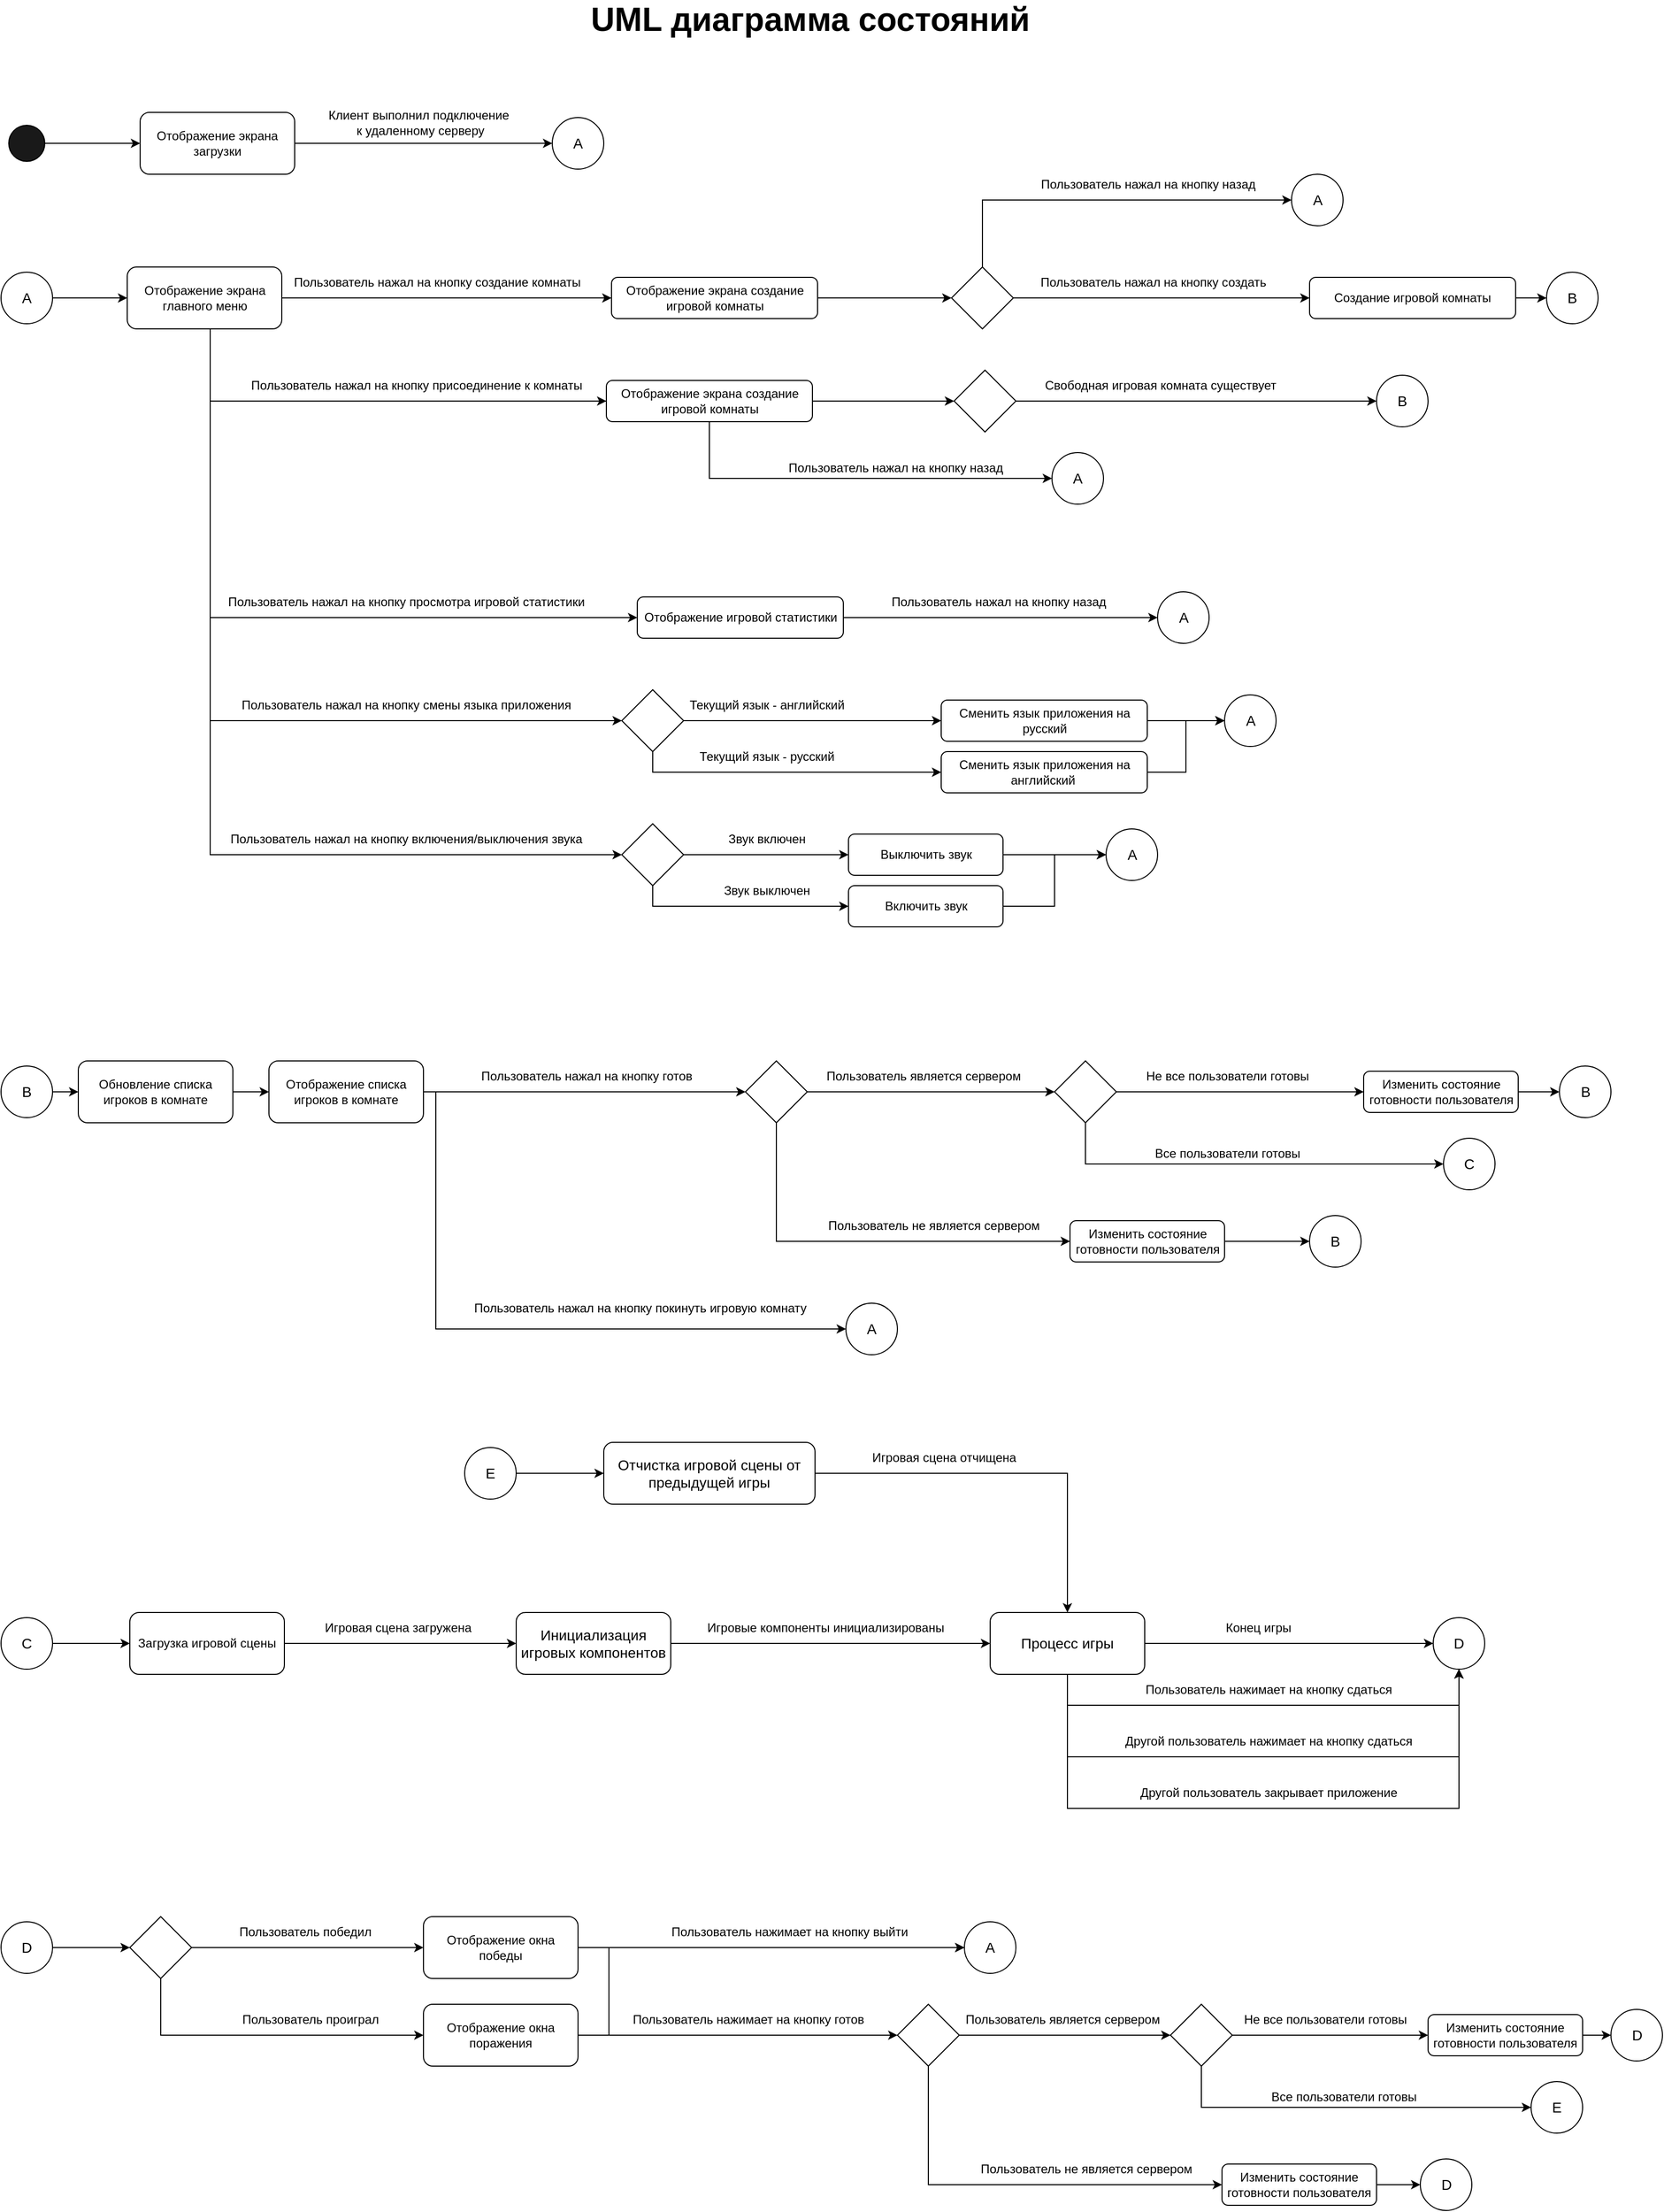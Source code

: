 <mxfile version="13.9.9" type="device" pages="3"><diagram id="QwtNr8tfFTV-tXsoBymL" name="Main"><mxGraphModel dx="2484" dy="1444" grid="1" gridSize="10" guides="1" tooltips="1" connect="1" arrows="1" fold="1" page="1" pageScale="1" pageWidth="1654" pageHeight="2336" math="0" shadow="0"><root><mxCell id="0"/><mxCell id="1" parent="0"/><mxCell id="z_y3xqIxqHCE-pwqDGrS-5" style="edgeStyle=orthogonalEdgeStyle;rounded=0;orthogonalLoop=1;jettySize=auto;html=1;entryX=0;entryY=0.5;entryDx=0;entryDy=0;" parent="1" source="z_y3xqIxqHCE-pwqDGrS-1" target="z_y3xqIxqHCE-pwqDGrS-6" edge="1"><mxGeometry relative="1" as="geometry"><mxPoint x="185" y="170" as="targetPoint"/></mxGeometry></mxCell><mxCell id="z_y3xqIxqHCE-pwqDGrS-1" value="" style="ellipse;whiteSpace=wrap;html=1;aspect=fixed;fillColor=#191919;" parent="1" vertex="1"><mxGeometry x="37.5" y="152.5" width="35" height="35" as="geometry"/></mxCell><mxCell id="z_y3xqIxqHCE-pwqDGrS-8" style="edgeStyle=orthogonalEdgeStyle;rounded=0;orthogonalLoop=1;jettySize=auto;html=1;exitX=1;exitY=0.5;exitDx=0;exitDy=0;fontColor=#000000;" parent="1" source="z_y3xqIxqHCE-pwqDGrS-6" edge="1"><mxGeometry relative="1" as="geometry"><mxPoint x="565" y="170" as="targetPoint"/></mxGeometry></mxCell><mxCell id="z_y3xqIxqHCE-pwqDGrS-6" value="Отображение экрана загрузки" style="rounded=1;whiteSpace=wrap;html=1;labelBackgroundColor=#FFFFFF;strokeColor=#000000;fontColor=#000000;fillColor=#FFFFFF;" parent="1" vertex="1"><mxGeometry x="165" y="140" width="150" height="60" as="geometry"/></mxCell><mxCell id="z_y3xqIxqHCE-pwqDGrS-9" value="Клиент выполнил подключение&lt;br&gt;&amp;nbsp;к удаленному серверу" style="text;html=1;align=center;verticalAlign=middle;resizable=0;points=[];autosize=1;strokeColor=none;fillColor=none;fontColor=#000000;" parent="1" vertex="1"><mxGeometry x="335" y="130" width="200" height="40" as="geometry"/></mxCell><mxCell id="z_y3xqIxqHCE-pwqDGrS-14" value="&lt;font style=&quot;font-size: 14px;&quot;&gt;А&lt;/font&gt;" style="ellipse;whiteSpace=wrap;html=1;aspect=fixed;labelBackgroundColor=#FFFFFF;strokeColor=#000000;fontColor=#000000;fillColor=#FFFFFF;" parent="1" vertex="1"><mxGeometry x="565" y="145" width="50" height="50" as="geometry"/></mxCell><mxCell id="z_y3xqIxqHCE-pwqDGrS-17" style="edgeStyle=orthogonalEdgeStyle;rounded=0;orthogonalLoop=1;jettySize=auto;html=1;exitX=1;exitY=0.5;exitDx=0;exitDy=0;fontSize=23;fontColor=#000000;entryX=0;entryY=0.5;entryDx=0;entryDy=0;" parent="1" source="z_y3xqIxqHCE-pwqDGrS-15" target="z_y3xqIxqHCE-pwqDGrS-18" edge="1"><mxGeometry relative="1" as="geometry"><mxPoint x="142.5" y="320" as="targetPoint"/></mxGeometry></mxCell><mxCell id="z_y3xqIxqHCE-pwqDGrS-15" value="&lt;font style=&quot;font-size: 14px;&quot;&gt;А&lt;/font&gt;" style="ellipse;whiteSpace=wrap;html=1;aspect=fixed;labelBackgroundColor=#FFFFFF;strokeColor=#000000;fontColor=#000000;fillColor=#FFFFFF;" parent="1" vertex="1"><mxGeometry x="30" y="295" width="50" height="50" as="geometry"/></mxCell><mxCell id="z_y3xqIxqHCE-pwqDGrS-20" style="edgeStyle=orthogonalEdgeStyle;rounded=0;orthogonalLoop=1;jettySize=auto;html=1;exitX=1;exitY=0.5;exitDx=0;exitDy=0;fontSize=23;fontColor=#000000;entryX=0;entryY=0.5;entryDx=0;entryDy=0;" parent="1" source="z_y3xqIxqHCE-pwqDGrS-18" target="z_y3xqIxqHCE-pwqDGrS-75" edge="1"><mxGeometry relative="1" as="geometry"><mxPoint x="622.5" y="320" as="targetPoint"/></mxGeometry></mxCell><mxCell id="z_y3xqIxqHCE-pwqDGrS-28" style="edgeStyle=orthogonalEdgeStyle;rounded=0;orthogonalLoop=1;jettySize=auto;html=1;exitX=1;exitY=0.5;exitDx=0;exitDy=0;fontSize=23;fontColor=#000000;entryX=0;entryY=0.5;entryDx=0;entryDy=0;" parent="1" source="tPpZu6nvOi50nPk802j2-6" target="tPpZu6nvOi50nPk802j2-6" edge="1"><mxGeometry relative="1" as="geometry"><mxPoint x="672.5" y="420" as="targetPoint"/><Array as="points"><mxPoint x="233" y="420"/><mxPoint x="233" y="420"/></Array></mxGeometry></mxCell><mxCell id="z_y3xqIxqHCE-pwqDGrS-32" style="edgeStyle=orthogonalEdgeStyle;rounded=0;orthogonalLoop=1;jettySize=auto;html=1;fontSize=23;fontColor=#000000;entryX=0;entryY=0.5;entryDx=0;entryDy=0;" parent="1" source="z_y3xqIxqHCE-pwqDGrS-18" target="z_y3xqIxqHCE-pwqDGrS-63" edge="1"><mxGeometry relative="1" as="geometry"><mxPoint x="622.5" y="470" as="targetPoint"/><Array as="points"><mxPoint x="233" y="630"/></Array></mxGeometry></mxCell><mxCell id="z_y3xqIxqHCE-pwqDGrS-35" style="edgeStyle=orthogonalEdgeStyle;rounded=0;orthogonalLoop=1;jettySize=auto;html=1;fontSize=23;fontColor=#000000;entryX=0;entryY=0.5;entryDx=0;entryDy=0;" parent="1" source="z_y3xqIxqHCE-pwqDGrS-18" target="z_y3xqIxqHCE-pwqDGrS-56" edge="1"><mxGeometry relative="1" as="geometry"><mxPoint x="622.5" y="550" as="targetPoint"/><Array as="points"><mxPoint x="233" y="730"/></Array></mxGeometry></mxCell><mxCell id="z_y3xqIxqHCE-pwqDGrS-40" style="edgeStyle=orthogonalEdgeStyle;rounded=0;orthogonalLoop=1;jettySize=auto;html=1;fontSize=23;fontColor=#000000;" parent="1" source="z_y3xqIxqHCE-pwqDGrS-18" target="z_y3xqIxqHCE-pwqDGrS-43" edge="1"><mxGeometry relative="1" as="geometry"><mxPoint x="622.5" y="630" as="targetPoint"/><Array as="points"><mxPoint x="233" y="860"/></Array></mxGeometry></mxCell><mxCell id="z_y3xqIxqHCE-pwqDGrS-18" value="Отображение экрана&lt;br&gt;главного меню" style="rounded=1;whiteSpace=wrap;html=1;labelBackgroundColor=#FFFFFF;strokeColor=#000000;fontColor=#000000;fillColor=#FFFFFF;" parent="1" vertex="1"><mxGeometry x="152.5" y="290" width="150" height="60" as="geometry"/></mxCell><mxCell id="z_y3xqIxqHCE-pwqDGrS-22" value="Пользователь нажал на кнопку создание комнаты" style="text;html=1;align=center;verticalAlign=middle;resizable=0;points=[];autosize=1;strokeColor=none;fillColor=none;fontColor=#000000;" parent="1" vertex="1"><mxGeometry x="302.5" y="290" width="300" height="30" as="geometry"/></mxCell><mxCell id="z_y3xqIxqHCE-pwqDGrS-29" value="Пользователь нажал на кнопку присоединение к комнаты" style="text;html=1;align=center;verticalAlign=middle;resizable=0;points=[];autosize=1;strokeColor=none;fillColor=none;fontColor=#000000;" parent="1" vertex="1"><mxGeometry x="262.5" y="390" width="340" height="30" as="geometry"/></mxCell><mxCell id="z_y3xqIxqHCE-pwqDGrS-33" value="Пользователь нажал на кнопку просмотра игровой статистики" style="text;html=1;align=center;verticalAlign=middle;resizable=0;points=[];autosize=1;strokeColor=none;fillColor=none;fontColor=#000000;" parent="1" vertex="1"><mxGeometry x="237.5" y="600" width="370" height="30" as="geometry"/></mxCell><mxCell id="z_y3xqIxqHCE-pwqDGrS-36" value="Пользователь нажал на кнопку смены языка приложения" style="text;html=1;align=center;verticalAlign=middle;resizable=0;points=[];autosize=1;strokeColor=none;fillColor=none;fontColor=#000000;" parent="1" vertex="1"><mxGeometry x="252.5" y="700" width="340" height="30" as="geometry"/></mxCell><mxCell id="z_y3xqIxqHCE-pwqDGrS-41" value="Пользователь нажал на кнопку включения/выключения звука" style="text;html=1;align=center;verticalAlign=middle;resizable=0;points=[];autosize=1;strokeColor=none;fillColor=none;fontColor=#000000;" parent="1" vertex="1"><mxGeometry x="237.5" y="830" width="370" height="30" as="geometry"/></mxCell><mxCell id="z_y3xqIxqHCE-pwqDGrS-45" style="edgeStyle=orthogonalEdgeStyle;rounded=0;orthogonalLoop=1;jettySize=auto;html=1;fontSize=23;fontColor=#000000;entryX=0;entryY=0.5;entryDx=0;entryDy=0;" parent="1" source="z_y3xqIxqHCE-pwqDGrS-43" target="z_y3xqIxqHCE-pwqDGrS-47" edge="1"><mxGeometry relative="1" as="geometry"><mxPoint x="792.5" y="860" as="targetPoint"/></mxGeometry></mxCell><mxCell id="z_y3xqIxqHCE-pwqDGrS-50" style="edgeStyle=orthogonalEdgeStyle;rounded=0;orthogonalLoop=1;jettySize=auto;html=1;exitX=0.5;exitY=1;exitDx=0;exitDy=0;fontSize=23;fontColor=#000000;entryX=0;entryY=0.5;entryDx=0;entryDy=0;" parent="1" source="z_y3xqIxqHCE-pwqDGrS-43" target="z_y3xqIxqHCE-pwqDGrS-51" edge="1"><mxGeometry relative="1" as="geometry"><mxPoint x="842.5" y="920" as="targetPoint"/></mxGeometry></mxCell><mxCell id="z_y3xqIxqHCE-pwqDGrS-43" value="" style="rhombus;whiteSpace=wrap;html=1;labelBackgroundColor=#FFFFFF;strokeColor=#000000;fontSize=23;fontColor=#000000;fillColor=#FFFFFF;" parent="1" vertex="1"><mxGeometry x="632.5" y="830" width="60" height="60" as="geometry"/></mxCell><mxCell id="z_y3xqIxqHCE-pwqDGrS-145" style="edgeStyle=orthogonalEdgeStyle;rounded=0;orthogonalLoop=1;jettySize=auto;html=1;fontSize=14;fontColor=#000000;" parent="1" source="z_y3xqIxqHCE-pwqDGrS-47" target="z_y3xqIxqHCE-pwqDGrS-144" edge="1"><mxGeometry relative="1" as="geometry"/></mxCell><mxCell id="z_y3xqIxqHCE-pwqDGrS-47" value="Выключить звук" style="rounded=1;whiteSpace=wrap;html=1;labelBackgroundColor=#FFFFFF;strokeColor=#000000;fontColor=#000000;fillColor=#FFFFFF;" parent="1" vertex="1"><mxGeometry x="852.5" y="840" width="150" height="40" as="geometry"/></mxCell><mxCell id="z_y3xqIxqHCE-pwqDGrS-48" value="Звук включен" style="text;html=1;align=center;verticalAlign=middle;resizable=0;points=[];autosize=1;strokeColor=none;fillColor=none;fontColor=#000000;" parent="1" vertex="1"><mxGeometry x="722.5" y="830" width="100" height="30" as="geometry"/></mxCell><mxCell id="z_y3xqIxqHCE-pwqDGrS-146" style="edgeStyle=orthogonalEdgeStyle;rounded=0;orthogonalLoop=1;jettySize=auto;html=1;entryX=0;entryY=0.5;entryDx=0;entryDy=0;fontSize=14;fontColor=#000000;" parent="1" source="z_y3xqIxqHCE-pwqDGrS-51" target="z_y3xqIxqHCE-pwqDGrS-144" edge="1"><mxGeometry relative="1" as="geometry"/></mxCell><mxCell id="z_y3xqIxqHCE-pwqDGrS-51" value="Включить звук" style="rounded=1;whiteSpace=wrap;html=1;labelBackgroundColor=#FFFFFF;strokeColor=#000000;fontColor=#000000;fillColor=#FFFFFF;" parent="1" vertex="1"><mxGeometry x="852.5" y="890" width="150" height="40" as="geometry"/></mxCell><mxCell id="z_y3xqIxqHCE-pwqDGrS-52" value="Звук выключен" style="text;html=1;align=center;verticalAlign=middle;resizable=0;points=[];autosize=1;strokeColor=none;fillColor=none;fontColor=#000000;" parent="1" vertex="1"><mxGeometry x="717.5" y="880" width="110" height="30" as="geometry"/></mxCell><mxCell id="z_y3xqIxqHCE-pwqDGrS-54" style="edgeStyle=orthogonalEdgeStyle;rounded=0;orthogonalLoop=1;jettySize=auto;html=1;fontSize=23;fontColor=#000000;entryX=0;entryY=0.5;entryDx=0;entryDy=0;" parent="1" source="z_y3xqIxqHCE-pwqDGrS-56" target="z_y3xqIxqHCE-pwqDGrS-57" edge="1"><mxGeometry relative="1" as="geometry"><mxPoint x="792.5" y="730" as="targetPoint"/></mxGeometry></mxCell><mxCell id="z_y3xqIxqHCE-pwqDGrS-55" style="edgeStyle=orthogonalEdgeStyle;rounded=0;orthogonalLoop=1;jettySize=auto;html=1;exitX=0.5;exitY=1;exitDx=0;exitDy=0;fontSize=23;fontColor=#000000;entryX=0;entryY=0.5;entryDx=0;entryDy=0;" parent="1" source="z_y3xqIxqHCE-pwqDGrS-56" target="z_y3xqIxqHCE-pwqDGrS-62" edge="1"><mxGeometry relative="1" as="geometry"><mxPoint x="932.5" y="790" as="targetPoint"/></mxGeometry></mxCell><mxCell id="z_y3xqIxqHCE-pwqDGrS-56" value="" style="rhombus;whiteSpace=wrap;html=1;labelBackgroundColor=#FFFFFF;strokeColor=#000000;fontSize=23;fontColor=#000000;fillColor=#FFFFFF;" parent="1" vertex="1"><mxGeometry x="632.5" y="700" width="60" height="60" as="geometry"/></mxCell><mxCell id="z_y3xqIxqHCE-pwqDGrS-148" style="edgeStyle=orthogonalEdgeStyle;rounded=0;orthogonalLoop=1;jettySize=auto;html=1;fontSize=14;fontColor=#000000;" parent="1" source="z_y3xqIxqHCE-pwqDGrS-57" target="z_y3xqIxqHCE-pwqDGrS-147" edge="1"><mxGeometry relative="1" as="geometry"/></mxCell><mxCell id="z_y3xqIxqHCE-pwqDGrS-57" value="Сменить язык приложения на русский" style="rounded=1;whiteSpace=wrap;html=1;labelBackgroundColor=#FFFFFF;strokeColor=#000000;fontColor=#000000;fillColor=#FFFFFF;" parent="1" vertex="1"><mxGeometry x="942.5" y="710" width="200" height="40" as="geometry"/></mxCell><mxCell id="z_y3xqIxqHCE-pwqDGrS-58" value="Текущий язык - английский" style="text;html=1;align=center;verticalAlign=middle;resizable=0;points=[];autosize=1;strokeColor=none;fillColor=none;fontColor=#000000;" parent="1" vertex="1"><mxGeometry x="687.5" y="700" width="170" height="30" as="geometry"/></mxCell><mxCell id="z_y3xqIxqHCE-pwqDGrS-61" value="Текущий язык - русский" style="text;html=1;align=center;verticalAlign=middle;resizable=0;points=[];autosize=1;strokeColor=none;fillColor=none;fontColor=#000000;" parent="1" vertex="1"><mxGeometry x="697.5" y="750" width="150" height="30" as="geometry"/></mxCell><mxCell id="z_y3xqIxqHCE-pwqDGrS-149" style="edgeStyle=orthogonalEdgeStyle;rounded=0;orthogonalLoop=1;jettySize=auto;html=1;entryX=0;entryY=0.5;entryDx=0;entryDy=0;fontSize=14;fontColor=#000000;" parent="1" source="z_y3xqIxqHCE-pwqDGrS-62" target="z_y3xqIxqHCE-pwqDGrS-147" edge="1"><mxGeometry relative="1" as="geometry"/></mxCell><mxCell id="z_y3xqIxqHCE-pwqDGrS-62" value="Сменить язык приложения на английский&amp;nbsp;&lt;span style=&quot;color: rgba(0, 0, 0, 0); font-family: monospace; font-size: 0px; text-align: start; background-color: rgb(248, 249, 250);&quot;&gt;%3CmxGraphModel%3E%3Croot%3E%3CmxCell%20id%3D%220%22%2F%3E%3CmxCell%20id%3D%221%22%20parent%3D%220%22%2F%3E%3CmxCell%20id%3D%222%22%20value%3D%22%D0%A1%D0%BC%D0%B5%D0%BD%D0%B8%D1%82%D1%8C%20%D1%8F%D0%B7%D1%8B%D0%BA%20%D0%BF%D1%80%D0%B8%D0%BB%D0%BE%D0%B6%D0%B5%D0%BD%D0%B8%D1%8F%20%D0%BD%D0%B0%20%D1%80%D1%83%D1%81%D1%81%D0%BA%D0%B8%D0%B9%22%20style%3D%22rounded%3D1%3BwhiteSpace%3Dwrap%3Bhtml%3D1%3BlabelBackgroundColor%3D%23FFFFFF%3BstrokeColor%3D%23000000%3BfontColor%3D%23000000%3BfillColor%3D%23FFFFFF%3B%22%20vertex%3D%221%22%20parent%3D%221%22%3E%3CmxGeometry%20x%3D%22960%22%20y%3D%22530%22%20width%3D%22150%22%20height%3D%2240%22%20as%3D%22geometry%22%2F%3E%3C%2FmxCell%3E%3C%2Froot%3E%3C%2FmxGraphModel%3Eа&lt;/span&gt;" style="rounded=1;whiteSpace=wrap;html=1;labelBackgroundColor=#FFFFFF;strokeColor=#000000;fontColor=#000000;fillColor=#FFFFFF;" parent="1" vertex="1"><mxGeometry x="942.5" y="760" width="200" height="40" as="geometry"/></mxCell><mxCell id="z_y3xqIxqHCE-pwqDGrS-65" style="edgeStyle=orthogonalEdgeStyle;rounded=0;orthogonalLoop=1;jettySize=auto;html=1;fontSize=23;fontColor=#000000;" parent="1" source="z_y3xqIxqHCE-pwqDGrS-63" edge="1"><mxGeometry relative="1" as="geometry"><mxPoint x="1152.5" y="630" as="targetPoint"/></mxGeometry></mxCell><mxCell id="z_y3xqIxqHCE-pwqDGrS-63" value="Отображение игровой статистики" style="rounded=1;whiteSpace=wrap;html=1;labelBackgroundColor=#FFFFFF;strokeColor=#000000;fontColor=#000000;fillColor=#FFFFFF;" parent="1" vertex="1"><mxGeometry x="647.5" y="610" width="200" height="40" as="geometry"/></mxCell><mxCell id="z_y3xqIxqHCE-pwqDGrS-66" value="Пользователь нажал на кнопку назад" style="text;html=1;align=center;verticalAlign=middle;resizable=0;points=[];autosize=1;strokeColor=none;fillColor=none;fontColor=#000000;" parent="1" vertex="1"><mxGeometry x="882.5" y="600" width="230" height="30" as="geometry"/></mxCell><mxCell id="z_y3xqIxqHCE-pwqDGrS-68" value="&lt;font style=&quot;font-size: 14px;&quot;&gt;А&lt;/font&gt;" style="ellipse;whiteSpace=wrap;html=1;aspect=fixed;labelBackgroundColor=#FFFFFF;strokeColor=#000000;fontColor=#000000;fillColor=#FFFFFF;" parent="1" vertex="1"><mxGeometry x="1152.5" y="605" width="50" height="50" as="geometry"/></mxCell><mxCell id="z_y3xqIxqHCE-pwqDGrS-72" style="edgeStyle=orthogonalEdgeStyle;rounded=0;orthogonalLoop=1;jettySize=auto;html=1;exitX=1;exitY=0.5;exitDx=0;exitDy=0;fontSize=14;fontColor=#000000;entryX=0;entryY=0.5;entryDx=0;entryDy=0;" parent="1" source="z_y3xqIxqHCE-pwqDGrS-70" target="z_y3xqIxqHCE-pwqDGrS-74" edge="1"><mxGeometry relative="1" as="geometry"><mxPoint x="1230" y="430" as="targetPoint"/></mxGeometry></mxCell><mxCell id="z_y3xqIxqHCE-pwqDGrS-70" value="" style="rhombus;whiteSpace=wrap;html=1;labelBackgroundColor=#FFFFFF;strokeColor=#000000;fontSize=23;fontColor=#000000;fillColor=#FFFFFF;" parent="1" vertex="1"><mxGeometry x="955" y="390" width="60" height="60" as="geometry"/></mxCell><mxCell id="z_y3xqIxqHCE-pwqDGrS-73" value="Свободная игровая комната существует" style="text;html=1;align=center;verticalAlign=middle;resizable=0;points=[];autosize=1;strokeColor=none;fillColor=none;fontColor=#000000;" parent="1" vertex="1"><mxGeometry x="1030" y="390" width="250" height="30" as="geometry"/></mxCell><mxCell id="z_y3xqIxqHCE-pwqDGrS-74" value="&lt;span style=&quot;font-size: 14px;&quot;&gt;B&lt;/span&gt;" style="ellipse;whiteSpace=wrap;html=1;aspect=fixed;labelBackgroundColor=#FFFFFF;strokeColor=#000000;fontColor=#000000;fillColor=#FFFFFF;" parent="1" vertex="1"><mxGeometry x="1365" y="395" width="50" height="50" as="geometry"/></mxCell><mxCell id="z_y3xqIxqHCE-pwqDGrS-77" style="edgeStyle=orthogonalEdgeStyle;rounded=0;orthogonalLoop=1;jettySize=auto;html=1;exitX=1;exitY=0.5;exitDx=0;exitDy=0;fontSize=14;fontColor=#000000;entryX=0;entryY=0.5;entryDx=0;entryDy=0;" parent="1" source="z_y3xqIxqHCE-pwqDGrS-75" target="z_y3xqIxqHCE-pwqDGrS-79" edge="1"><mxGeometry relative="1" as="geometry"><mxPoint x="952.5" y="320.0" as="targetPoint"/></mxGeometry></mxCell><mxCell id="z_y3xqIxqHCE-pwqDGrS-75" value="Отображение экрана создание игровой комнаты" style="rounded=1;whiteSpace=wrap;html=1;labelBackgroundColor=#FFFFFF;strokeColor=#000000;fontColor=#000000;fillColor=#FFFFFF;" parent="1" vertex="1"><mxGeometry x="622.5" y="300" width="200" height="40" as="geometry"/></mxCell><mxCell id="z_y3xqIxqHCE-pwqDGrS-88" style="edgeStyle=orthogonalEdgeStyle;rounded=0;orthogonalLoop=1;jettySize=auto;html=1;fontSize=14;fontColor=#000000;entryX=0;entryY=0.5;entryDx=0;entryDy=0;" parent="1" source="z_y3xqIxqHCE-pwqDGrS-79" edge="1" target="z_y3xqIxqHCE-pwqDGrS-91"><mxGeometry relative="1" as="geometry"><mxPoint x="1282.5" y="230" as="targetPoint"/><Array as="points"><mxPoint x="983" y="225"/></Array></mxGeometry></mxCell><mxCell id="z_y3xqIxqHCE-pwqDGrS-79" value="" style="rhombus;whiteSpace=wrap;html=1;labelBackgroundColor=#FFFFFF;strokeColor=#000000;fontSize=23;fontColor=#000000;fillColor=#FFFFFF;" parent="1" vertex="1"><mxGeometry x="952.5" y="290" width="60" height="60" as="geometry"/></mxCell><mxCell id="z_y3xqIxqHCE-pwqDGrS-89" value="Пользователь нажал на кнопку создать" style="text;html=1;align=center;verticalAlign=middle;resizable=0;points=[];autosize=1;strokeColor=none;fillColor=none;fontColor=#000000;" parent="1" vertex="1"><mxGeometry x="1027.5" y="290" width="240" height="30" as="geometry"/></mxCell><mxCell id="z_y3xqIxqHCE-pwqDGrS-90" value="Пользователь нажал на кнопку назад" style="text;html=1;align=center;verticalAlign=middle;resizable=0;points=[];autosize=1;strokeColor=none;fillColor=none;fontColor=#000000;" parent="1" vertex="1"><mxGeometry x="1027.5" y="195" width="230" height="30" as="geometry"/></mxCell><mxCell id="z_y3xqIxqHCE-pwqDGrS-91" value="&lt;font style=&quot;font-size: 14px;&quot;&gt;А&lt;/font&gt;" style="ellipse;whiteSpace=wrap;html=1;aspect=fixed;labelBackgroundColor=#FFFFFF;strokeColor=#000000;fontColor=#000000;fillColor=#FFFFFF;" parent="1" vertex="1"><mxGeometry x="1282.5" y="200" width="50" height="50" as="geometry"/></mxCell><mxCell id="z_y3xqIxqHCE-pwqDGrS-100" style="edgeStyle=orthogonalEdgeStyle;rounded=0;orthogonalLoop=1;jettySize=auto;html=1;exitX=1;exitY=0.5;exitDx=0;exitDy=0;fontSize=14;fontColor=#000000;entryX=0;entryY=0.5;entryDx=0;entryDy=0;" parent="1" source="z_y3xqIxqHCE-pwqDGrS-98" target="z_y3xqIxqHCE-pwqDGrS-101" edge="1"><mxGeometry relative="1" as="geometry"><mxPoint x="175" y="1090" as="targetPoint"/></mxGeometry></mxCell><mxCell id="z_y3xqIxqHCE-pwqDGrS-98" value="&lt;font style=&quot;font-size: 14px;&quot;&gt;B&lt;/font&gt;" style="ellipse;whiteSpace=wrap;html=1;aspect=fixed;labelBackgroundColor=#FFFFFF;strokeColor=#000000;fontColor=#000000;fillColor=#FFFFFF;" parent="1" vertex="1"><mxGeometry x="30.0" y="1065" width="50" height="50" as="geometry"/></mxCell><mxCell id="z_y3xqIxqHCE-pwqDGrS-109" style="edgeStyle=orthogonalEdgeStyle;rounded=0;orthogonalLoop=1;jettySize=auto;html=1;fontSize=14;fontColor=#000000;entryX=0;entryY=0.5;entryDx=0;entryDy=0;exitX=1;exitY=0.5;exitDx=0;exitDy=0;" parent="1" source="z_y3xqIxqHCE-pwqDGrS-152" target="z_y3xqIxqHCE-pwqDGrS-111" edge="1"><mxGeometry relative="1" as="geometry"><mxPoint x="377.5" y="1090" as="sourcePoint"/><mxPoint x="547.5" y="1090" as="targetPoint"/></mxGeometry></mxCell><mxCell id="z_y3xqIxqHCE-pwqDGrS-138" style="edgeStyle=orthogonalEdgeStyle;rounded=0;orthogonalLoop=1;jettySize=auto;html=1;entryX=0;entryY=0.5;entryDx=0;entryDy=0;fontSize=14;fontColor=#000000;exitX=1;exitY=0.5;exitDx=0;exitDy=0;" parent="1" source="z_y3xqIxqHCE-pwqDGrS-152" target="z_y3xqIxqHCE-pwqDGrS-107" edge="1"><mxGeometry relative="1" as="geometry"><mxPoint x="377.5" y="1090.077" as="sourcePoint"/><Array as="points"><mxPoint x="462" y="1090"/><mxPoint x="452" y="1090"/><mxPoint x="452" y="1320"/></Array></mxGeometry></mxCell><mxCell id="z_y3xqIxqHCE-pwqDGrS-153" style="edgeStyle=orthogonalEdgeStyle;rounded=0;orthogonalLoop=1;jettySize=auto;html=1;exitX=1;exitY=0.5;exitDx=0;exitDy=0;entryX=0;entryY=0.5;entryDx=0;entryDy=0;fontSize=14;fontColor=#000000;" parent="1" source="z_y3xqIxqHCE-pwqDGrS-101" target="z_y3xqIxqHCE-pwqDGrS-152" edge="1"><mxGeometry relative="1" as="geometry"/></mxCell><mxCell id="z_y3xqIxqHCE-pwqDGrS-101" value="Обновление списка игроков в комнате" style="rounded=1;whiteSpace=wrap;html=1;labelBackgroundColor=#FFFFFF;strokeColor=#000000;fontColor=#000000;fillColor=#FFFFFF;" parent="1" vertex="1"><mxGeometry x="105" y="1060" width="150" height="60" as="geometry"/></mxCell><mxCell id="z_y3xqIxqHCE-pwqDGrS-106" value="Пользователь нажал на кнопку покинуть игровую комнату" style="text;html=1;align=center;verticalAlign=middle;resizable=0;points=[];autosize=1;strokeColor=none;fillColor=none;fontColor=#000000;" parent="1" vertex="1"><mxGeometry x="475" y="1285" width="350" height="30" as="geometry"/></mxCell><mxCell id="z_y3xqIxqHCE-pwqDGrS-107" value="&lt;font style=&quot;font-size: 14px;&quot;&gt;А&lt;/font&gt;" style="ellipse;whiteSpace=wrap;html=1;aspect=fixed;labelBackgroundColor=#FFFFFF;strokeColor=#000000;fontColor=#000000;fillColor=#FFFFFF;" parent="1" vertex="1"><mxGeometry x="850.0" y="1295" width="50" height="50" as="geometry"/></mxCell><mxCell id="z_y3xqIxqHCE-pwqDGrS-114" style="edgeStyle=orthogonalEdgeStyle;rounded=0;orthogonalLoop=1;jettySize=auto;html=1;fontSize=14;fontColor=#000000;entryX=0;entryY=0.5;entryDx=0;entryDy=0;exitX=1;exitY=0.5;exitDx=0;exitDy=0;" parent="1" source="z_y3xqIxqHCE-pwqDGrS-111" target="z_y3xqIxqHCE-pwqDGrS-134" edge="1"><mxGeometry relative="1" as="geometry"><mxPoint x="872.5" y="1090" as="sourcePoint"/><mxPoint x="1042.5" y="1090" as="targetPoint"/></mxGeometry></mxCell><mxCell id="z_y3xqIxqHCE-pwqDGrS-119" style="edgeStyle=orthogonalEdgeStyle;rounded=0;orthogonalLoop=1;jettySize=auto;html=1;fontSize=14;fontColor=#000000;entryX=0;entryY=0.5;entryDx=0;entryDy=0;" parent="1" source="z_y3xqIxqHCE-pwqDGrS-111" target="z_y3xqIxqHCE-pwqDGrS-128" edge="1"><mxGeometry relative="1" as="geometry"><mxPoint x="1042.5" y="1185" as="targetPoint"/><Array as="points"><mxPoint x="782.5" y="1235"/><mxPoint x="1067.5" y="1235"/></Array></mxGeometry></mxCell><mxCell id="z_y3xqIxqHCE-pwqDGrS-111" value="" style="rhombus;whiteSpace=wrap;html=1;labelBackgroundColor=#FFFFFF;strokeColor=#000000;fontSize=23;fontColor=#000000;fillColor=#FFFFFF;" parent="1" vertex="1"><mxGeometry x="752.5" y="1060" width="60" height="60" as="geometry"/></mxCell><mxCell id="z_y3xqIxqHCE-pwqDGrS-112" value="Пользователь нажал на кнопку готов" style="text;html=1;align=center;verticalAlign=middle;resizable=0;points=[];autosize=1;strokeColor=none;fillColor=none;fontColor=#000000;" parent="1" vertex="1"><mxGeometry x="482.5" y="1060" width="230" height="30" as="geometry"/></mxCell><mxCell id="z_y3xqIxqHCE-pwqDGrS-115" value="Пользователь является сервером" style="text;html=1;align=center;verticalAlign=middle;resizable=0;points=[];autosize=1;strokeColor=none;fillColor=none;fontColor=#000000;" parent="1" vertex="1"><mxGeometry x="820" y="1060" width="210" height="30" as="geometry"/></mxCell><mxCell id="z_y3xqIxqHCE-pwqDGrS-120" value="Пользователь не является сервером" style="text;html=1;align=center;verticalAlign=middle;resizable=0;points=[];autosize=1;strokeColor=none;fillColor=none;fontColor=#000000;" parent="1" vertex="1"><mxGeometry x="820" y="1205" width="230" height="30" as="geometry"/></mxCell><mxCell id="z_y3xqIxqHCE-pwqDGrS-151" style="edgeStyle=orthogonalEdgeStyle;rounded=0;orthogonalLoop=1;jettySize=auto;html=1;entryX=0;entryY=0.5;entryDx=0;entryDy=0;fontSize=14;fontColor=#000000;" parent="1" source="z_y3xqIxqHCE-pwqDGrS-128" target="z_y3xqIxqHCE-pwqDGrS-150" edge="1"><mxGeometry relative="1" as="geometry"/></mxCell><mxCell id="z_y3xqIxqHCE-pwqDGrS-128" value="Изменить состояние готовности пользователя" style="rounded=1;whiteSpace=wrap;html=1;labelBackgroundColor=#FFFFFF;strokeColor=#000000;fontColor=#000000;fillColor=#FFFFFF;" parent="1" vertex="1"><mxGeometry x="1067.5" y="1215" width="150" height="40" as="geometry"/></mxCell><mxCell id="z_y3xqIxqHCE-pwqDGrS-142" style="edgeStyle=orthogonalEdgeStyle;rounded=0;orthogonalLoop=1;jettySize=auto;html=1;exitX=1;exitY=0.5;exitDx=0;exitDy=0;fontSize=14;fontColor=#000000;entryX=0;entryY=0.5;entryDx=0;entryDy=0;" parent="1" source="z_y3xqIxqHCE-pwqDGrS-133" target="z_y3xqIxqHCE-pwqDGrS-143" edge="1"><mxGeometry relative="1" as="geometry"><mxPoint x="1487.5" y="1090" as="targetPoint"/></mxGeometry></mxCell><mxCell id="z_y3xqIxqHCE-pwqDGrS-133" value="Изменить состояние готовности пользователя" style="rounded=1;whiteSpace=wrap;html=1;labelBackgroundColor=#FFFFFF;strokeColor=#000000;fontColor=#000000;fillColor=#FFFFFF;" parent="1" vertex="1"><mxGeometry x="1352.5" y="1070" width="150" height="40" as="geometry"/></mxCell><mxCell id="z_y3xqIxqHCE-pwqDGrS-135" style="edgeStyle=orthogonalEdgeStyle;rounded=0;orthogonalLoop=1;jettySize=auto;html=1;entryX=0;entryY=0.5;entryDx=0;entryDy=0;fontSize=14;fontColor=#000000;" parent="1" source="z_y3xqIxqHCE-pwqDGrS-134" target="z_y3xqIxqHCE-pwqDGrS-133" edge="1"><mxGeometry relative="1" as="geometry"/></mxCell><mxCell id="z_y3xqIxqHCE-pwqDGrS-140" style="edgeStyle=orthogonalEdgeStyle;rounded=0;orthogonalLoop=1;jettySize=auto;html=1;exitX=0.5;exitY=1;exitDx=0;exitDy=0;fontSize=14;fontColor=#000000;entryX=0;entryY=0.5;entryDx=0;entryDy=0;" parent="1" source="z_y3xqIxqHCE-pwqDGrS-134" target="z_y3xqIxqHCE-pwqDGrS-157" edge="1"><mxGeometry relative="1" as="geometry"><mxPoint x="1352.5" y="1155" as="targetPoint"/><Array as="points"><mxPoint x="1083" y="1160"/></Array></mxGeometry></mxCell><mxCell id="z_y3xqIxqHCE-pwqDGrS-134" value="" style="rhombus;whiteSpace=wrap;html=1;labelBackgroundColor=#FFFFFF;strokeColor=#000000;fontSize=23;fontColor=#000000;fillColor=#FFFFFF;" parent="1" vertex="1"><mxGeometry x="1052.5" y="1060" width="60" height="60" as="geometry"/></mxCell><mxCell id="z_y3xqIxqHCE-pwqDGrS-143" value="&lt;font style=&quot;font-size: 14px;&quot;&gt;B&lt;/font&gt;" style="ellipse;whiteSpace=wrap;html=1;aspect=fixed;labelBackgroundColor=#FFFFFF;strokeColor=#000000;fontColor=#000000;fillColor=#FFFFFF;" parent="1" vertex="1"><mxGeometry x="1542.5" y="1065" width="50" height="50" as="geometry"/></mxCell><mxCell id="z_y3xqIxqHCE-pwqDGrS-144" value="&lt;font style=&quot;font-size: 14px;&quot;&gt;А&lt;/font&gt;" style="ellipse;whiteSpace=wrap;html=1;aspect=fixed;labelBackgroundColor=#FFFFFF;strokeColor=#000000;fontColor=#000000;fillColor=#FFFFFF;" parent="1" vertex="1"><mxGeometry x="1102.5" y="835" width="50" height="50" as="geometry"/></mxCell><mxCell id="z_y3xqIxqHCE-pwqDGrS-147" value="&lt;font style=&quot;font-size: 14px;&quot;&gt;А&lt;/font&gt;" style="ellipse;whiteSpace=wrap;html=1;aspect=fixed;labelBackgroundColor=#FFFFFF;strokeColor=#000000;fontColor=#000000;fillColor=#FFFFFF;" parent="1" vertex="1"><mxGeometry x="1217.5" y="705" width="50" height="50" as="geometry"/></mxCell><mxCell id="z_y3xqIxqHCE-pwqDGrS-150" value="&lt;font style=&quot;font-size: 14px;&quot;&gt;B&lt;/font&gt;" style="ellipse;whiteSpace=wrap;html=1;aspect=fixed;labelBackgroundColor=#FFFFFF;strokeColor=#000000;fontColor=#000000;fillColor=#FFFFFF;" parent="1" vertex="1"><mxGeometry x="1300.0" y="1210" width="50" height="50" as="geometry"/></mxCell><mxCell id="z_y3xqIxqHCE-pwqDGrS-152" value="Отображение списка игроков в комнате" style="rounded=1;whiteSpace=wrap;html=1;labelBackgroundColor=#FFFFFF;strokeColor=#000000;fontColor=#000000;fillColor=#FFFFFF;" parent="1" vertex="1"><mxGeometry x="290" y="1060" width="150" height="60" as="geometry"/></mxCell><mxCell id="z_y3xqIxqHCE-pwqDGrS-154" value="Все пользователи готовы" style="text;html=1;align=center;verticalAlign=middle;resizable=0;points=[];autosize=1;strokeColor=none;fillColor=none;fontColor=#000000;" parent="1" vertex="1"><mxGeometry x="1140" y="1135" width="160" height="30" as="geometry"/></mxCell><mxCell id="z_y3xqIxqHCE-pwqDGrS-155" value="Не все пользователи готовы" style="text;html=1;align=center;verticalAlign=middle;resizable=0;points=[];autosize=1;strokeColor=none;fillColor=none;fontColor=#000000;" parent="1" vertex="1"><mxGeometry x="1130" y="1060" width="180" height="30" as="geometry"/></mxCell><mxCell id="z_y3xqIxqHCE-pwqDGrS-157" value="&lt;font style=&quot;font-size: 14px;&quot;&gt;С&lt;/font&gt;" style="ellipse;whiteSpace=wrap;html=1;aspect=fixed;labelBackgroundColor=#FFFFFF;strokeColor=#000000;fontColor=#000000;fillColor=#FFFFFF;" parent="1" vertex="1"><mxGeometry x="1430.0" y="1135" width="50" height="50" as="geometry"/></mxCell><mxCell id="z_y3xqIxqHCE-pwqDGrS-160" style="edgeStyle=orthogonalEdgeStyle;rounded=0;orthogonalLoop=1;jettySize=auto;html=1;fontSize=14;fontColor=#000000;entryX=0;entryY=0.5;entryDx=0;entryDy=0;" parent="1" target="z_y3xqIxqHCE-pwqDGrS-162" edge="1"><mxGeometry relative="1" as="geometry"><mxPoint x="80" y="1625" as="sourcePoint"/><mxPoint x="170" y="1620" as="targetPoint"/><Array as="points"><mxPoint x="130" y="1625"/><mxPoint x="130" y="1625"/></Array></mxGeometry></mxCell><mxCell id="z_y3xqIxqHCE-pwqDGrS-158" value="&lt;font style=&quot;font-size: 14px;&quot;&gt;С&lt;/font&gt;" style="ellipse;whiteSpace=wrap;html=1;aspect=fixed;labelBackgroundColor=#FFFFFF;strokeColor=#000000;fontColor=#000000;fillColor=#FFFFFF;" parent="1" vertex="1"><mxGeometry x="30.0" y="1600" width="50" height="50" as="geometry"/></mxCell><mxCell id="z_y3xqIxqHCE-pwqDGrS-164" style="edgeStyle=orthogonalEdgeStyle;rounded=0;orthogonalLoop=1;jettySize=auto;html=1;fontSize=14;fontColor=#000000;" parent="1" source="z_y3xqIxqHCE-pwqDGrS-162" target="z_y3xqIxqHCE-pwqDGrS-163" edge="1"><mxGeometry relative="1" as="geometry"/></mxCell><mxCell id="z_y3xqIxqHCE-pwqDGrS-162" value="Загрузка игровой сцены" style="rounded=1;whiteSpace=wrap;html=1;labelBackgroundColor=#FFFFFF;strokeColor=#000000;fontColor=#000000;fillColor=#FFFFFF;" parent="1" vertex="1"><mxGeometry x="155" y="1595" width="150" height="60" as="geometry"/></mxCell><mxCell id="z_y3xqIxqHCE-pwqDGrS-167" style="edgeStyle=orthogonalEdgeStyle;rounded=0;orthogonalLoop=1;jettySize=auto;html=1;exitX=1;exitY=0.5;exitDx=0;exitDy=0;fontSize=14;fontColor=#000000;" parent="1" source="z_y3xqIxqHCE-pwqDGrS-163" target="z_y3xqIxqHCE-pwqDGrS-166" edge="1"><mxGeometry relative="1" as="geometry"/></mxCell><mxCell id="z_y3xqIxqHCE-pwqDGrS-163" value="Инициализация игровых компонентов" style="rounded=1;whiteSpace=wrap;html=1;labelBackgroundColor=#FFFFFF;strokeColor=#000000;fontColor=#000000;fillColor=#FFFFFF;fontSize=14;" parent="1" vertex="1"><mxGeometry x="530" y="1595" width="150" height="60" as="geometry"/></mxCell><mxCell id="z_y3xqIxqHCE-pwqDGrS-165" value="Игровая сцена загружена" style="text;html=1;align=center;verticalAlign=middle;resizable=0;points=[];autosize=1;strokeColor=none;fillColor=none;fontColor=#000000;" parent="1" vertex="1"><mxGeometry x="330" y="1595" width="170" height="30" as="geometry"/></mxCell><mxCell id="z_y3xqIxqHCE-pwqDGrS-170" style="edgeStyle=orthogonalEdgeStyle;rounded=0;orthogonalLoop=1;jettySize=auto;html=1;exitX=0.5;exitY=1;exitDx=0;exitDy=0;fontSize=14;fontColor=#000000;entryX=0.5;entryY=1;entryDx=0;entryDy=0;" parent="1" source="z_y3xqIxqHCE-pwqDGrS-166" target="z_y3xqIxqHCE-pwqDGrS-203" edge="1"><mxGeometry relative="1" as="geometry"><mxPoint x="1445.0" y="1655" as="targetPoint"/><Array as="points"><mxPoint x="1065" y="1685"/><mxPoint x="1445" y="1685"/></Array></mxGeometry></mxCell><mxCell id="z_y3xqIxqHCE-pwqDGrS-180" style="edgeStyle=orthogonalEdgeStyle;rounded=0;orthogonalLoop=1;jettySize=auto;html=1;exitX=1;exitY=0.5;exitDx=0;exitDy=0;entryX=0;entryY=0.5;entryDx=0;entryDy=0;fontSize=14;fontColor=#000000;" parent="1" source="z_y3xqIxqHCE-pwqDGrS-166" target="z_y3xqIxqHCE-pwqDGrS-203" edge="1"><mxGeometry relative="1" as="geometry"><mxPoint x="1370.0" y="1625" as="targetPoint"/></mxGeometry></mxCell><mxCell id="z_y3xqIxqHCE-pwqDGrS-205" style="edgeStyle=orthogonalEdgeStyle;rounded=0;orthogonalLoop=1;jettySize=auto;html=1;exitX=0.5;exitY=1;exitDx=0;exitDy=0;entryX=0.5;entryY=1;entryDx=0;entryDy=0;fontSize=14;fontColor=#000000;" parent="1" source="z_y3xqIxqHCE-pwqDGrS-166" target="z_y3xqIxqHCE-pwqDGrS-203" edge="1"><mxGeometry relative="1" as="geometry"><Array as="points"><mxPoint x="1065" y="1735"/><mxPoint x="1445" y="1735"/></Array></mxGeometry></mxCell><mxCell id="z_y3xqIxqHCE-pwqDGrS-207" style="edgeStyle=orthogonalEdgeStyle;rounded=0;orthogonalLoop=1;jettySize=auto;html=1;exitX=0.5;exitY=1;exitDx=0;exitDy=0;entryX=0.5;entryY=1;entryDx=0;entryDy=0;fontSize=14;fontColor=#000000;" parent="1" source="z_y3xqIxqHCE-pwqDGrS-166" target="z_y3xqIxqHCE-pwqDGrS-203" edge="1"><mxGeometry relative="1" as="geometry"><Array as="points"><mxPoint x="1065" y="1785"/><mxPoint x="1445" y="1785"/></Array></mxGeometry></mxCell><mxCell id="z_y3xqIxqHCE-pwqDGrS-166" value="Процесс игры" style="rounded=1;whiteSpace=wrap;html=1;labelBackgroundColor=#FFFFFF;strokeColor=#000000;fontColor=#000000;fillColor=#FFFFFF;fontSize=14;" parent="1" vertex="1"><mxGeometry x="990" y="1595" width="150" height="60" as="geometry"/></mxCell><mxCell id="z_y3xqIxqHCE-pwqDGrS-168" value="Игровые компоненты инициализированы" style="text;html=1;align=center;verticalAlign=middle;resizable=0;points=[];autosize=1;strokeColor=none;fillColor=none;fontColor=#000000;" parent="1" vertex="1"><mxGeometry x="705" y="1595" width="250" height="30" as="geometry"/></mxCell><mxCell id="z_y3xqIxqHCE-pwqDGrS-171" value="Пользователь нажимает на кнопку сдаться" style="text;html=1;align=center;verticalAlign=middle;resizable=0;points=[];autosize=1;strokeColor=none;fillColor=none;fontColor=#000000;" parent="1" vertex="1"><mxGeometry x="1130" y="1655" width="260" height="30" as="geometry"/></mxCell><mxCell id="z_y3xqIxqHCE-pwqDGrS-181" value="Конец игры" style="text;html=1;align=center;verticalAlign=middle;resizable=0;points=[];autosize=1;strokeColor=none;fillColor=none;fontColor=#000000;" parent="1" vertex="1"><mxGeometry x="1205" y="1595" width="90" height="30" as="geometry"/></mxCell><mxCell id="z_y3xqIxqHCE-pwqDGrS-203" value="&lt;font style=&quot;font-size: 14px;&quot;&gt;D&lt;/font&gt;" style="ellipse;whiteSpace=wrap;html=1;aspect=fixed;labelBackgroundColor=#FFFFFF;strokeColor=#000000;fontColor=#000000;fillColor=#FFFFFF;" parent="1" vertex="1"><mxGeometry x="1420.0" y="1600" width="50" height="50" as="geometry"/></mxCell><mxCell id="z_y3xqIxqHCE-pwqDGrS-211" style="edgeStyle=orthogonalEdgeStyle;rounded=0;orthogonalLoop=1;jettySize=auto;html=1;exitX=1;exitY=0.5;exitDx=0;exitDy=0;fontSize=14;fontColor=#000000;entryX=0;entryY=0.5;entryDx=0;entryDy=0;" parent="1" source="z_y3xqIxqHCE-pwqDGrS-204" target="z_y3xqIxqHCE-pwqDGrS-212" edge="1"><mxGeometry relative="1" as="geometry"><mxPoint x="135" y="1920" as="targetPoint"/></mxGeometry></mxCell><mxCell id="z_y3xqIxqHCE-pwqDGrS-204" value="&lt;span style=&quot;font-size: 14px;&quot;&gt;D&lt;/span&gt;" style="ellipse;whiteSpace=wrap;html=1;aspect=fixed;labelBackgroundColor=#FFFFFF;strokeColor=#000000;fontColor=#000000;fillColor=#FFFFFF;" parent="1" vertex="1"><mxGeometry x="30.0" y="1895" width="50" height="50" as="geometry"/></mxCell><mxCell id="z_y3xqIxqHCE-pwqDGrS-206" value="Другой пользователь нажимает на кнопку сдаться" style="text;html=1;align=center;verticalAlign=middle;resizable=0;points=[];autosize=1;strokeColor=none;fillColor=none;fontColor=#000000;" parent="1" vertex="1"><mxGeometry x="1110" y="1705" width="300" height="30" as="geometry"/></mxCell><mxCell id="z_y3xqIxqHCE-pwqDGrS-208" value="Другой пользователь закрывает приложение" style="text;html=1;align=center;verticalAlign=middle;resizable=0;points=[];autosize=1;strokeColor=none;fillColor=none;fontColor=#000000;" parent="1" vertex="1"><mxGeometry x="1125" y="1755" width="270" height="30" as="geometry"/></mxCell><mxCell id="z_y3xqIxqHCE-pwqDGrS-214" style="edgeStyle=orthogonalEdgeStyle;rounded=0;orthogonalLoop=1;jettySize=auto;html=1;exitX=1;exitY=0.5;exitDx=0;exitDy=0;fontSize=14;fontColor=#000000;entryX=0;entryY=0.5;entryDx=0;entryDy=0;" parent="1" source="z_y3xqIxqHCE-pwqDGrS-212" target="z_y3xqIxqHCE-pwqDGrS-215" edge="1"><mxGeometry relative="1" as="geometry"><mxPoint x="297.5" y="1920" as="targetPoint"/></mxGeometry></mxCell><mxCell id="z_y3xqIxqHCE-pwqDGrS-218" style="edgeStyle=orthogonalEdgeStyle;rounded=0;orthogonalLoop=1;jettySize=auto;html=1;exitX=0.5;exitY=1;exitDx=0;exitDy=0;fontSize=14;fontColor=#000000;entryX=0;entryY=0.5;entryDx=0;entryDy=0;" parent="1" source="z_y3xqIxqHCE-pwqDGrS-212" target="z_y3xqIxqHCE-pwqDGrS-220" edge="1"><mxGeometry relative="1" as="geometry"><mxPoint x="460" y="2005" as="targetPoint"/><Array as="points"><mxPoint x="185" y="2005"/></Array></mxGeometry></mxCell><mxCell id="z_y3xqIxqHCE-pwqDGrS-212" value="" style="rhombus;whiteSpace=wrap;html=1;labelBackgroundColor=#FFFFFF;strokeColor=#000000;fontSize=23;fontColor=#000000;fillColor=#FFFFFF;" parent="1" vertex="1"><mxGeometry x="155" y="1890" width="60" height="60" as="geometry"/></mxCell><mxCell id="z_y3xqIxqHCE-pwqDGrS-222" style="edgeStyle=orthogonalEdgeStyle;rounded=0;orthogonalLoop=1;jettySize=auto;html=1;exitX=1;exitY=0.5;exitDx=0;exitDy=0;fontSize=14;fontColor=#000000;entryX=0;entryY=0.5;entryDx=0;entryDy=0;" parent="1" source="z_y3xqIxqHCE-pwqDGrS-215" target="z_y3xqIxqHCE-pwqDGrS-223" edge="1"><mxGeometry relative="1" as="geometry"><mxPoint x="890" y="1920" as="targetPoint"/></mxGeometry></mxCell><mxCell id="z_y3xqIxqHCE-pwqDGrS-215" value="Отображение окна победы" style="rounded=1;whiteSpace=wrap;html=1;labelBackgroundColor=#FFFFFF;strokeColor=#000000;fontColor=#000000;fillColor=#FFFFFF;" parent="1" vertex="1"><mxGeometry x="440" y="1890" width="150" height="60" as="geometry"/></mxCell><mxCell id="z_y3xqIxqHCE-pwqDGrS-216" value="Пользователь победил" style="text;html=1;align=center;verticalAlign=middle;resizable=0;points=[];autosize=1;strokeColor=none;fillColor=none;fontColor=#000000;" parent="1" vertex="1"><mxGeometry x="250" y="1890" width="150" height="30" as="geometry"/></mxCell><mxCell id="z_y3xqIxqHCE-pwqDGrS-219" value="Пользователь проиграл" style="text;html=1;align=center;verticalAlign=middle;resizable=0;points=[];autosize=1;strokeColor=none;fillColor=none;fontColor=#000000;" parent="1" vertex="1"><mxGeometry x="250" y="1975" width="160" height="30" as="geometry"/></mxCell><mxCell id="z_y3xqIxqHCE-pwqDGrS-225" style="edgeStyle=orthogonalEdgeStyle;rounded=0;orthogonalLoop=1;jettySize=auto;html=1;exitX=1;exitY=0.5;exitDx=0;exitDy=0;entryX=0;entryY=0.5;entryDx=0;entryDy=0;fontSize=14;fontColor=#000000;" parent="1" source="z_y3xqIxqHCE-pwqDGrS-220" target="z_y3xqIxqHCE-pwqDGrS-223" edge="1"><mxGeometry relative="1" as="geometry"><Array as="points"><mxPoint x="620" y="2005"/><mxPoint x="620" y="1920"/></Array></mxGeometry></mxCell><mxCell id="z_y3xqIxqHCE-pwqDGrS-246" style="edgeStyle=orthogonalEdgeStyle;rounded=0;orthogonalLoop=1;jettySize=auto;html=1;exitX=1;exitY=0.5;exitDx=0;exitDy=0;fontSize=14;fontColor=#000000;entryX=0;entryY=0.5;entryDx=0;entryDy=0;" parent="1" source="z_y3xqIxqHCE-pwqDGrS-220" target="z_y3xqIxqHCE-pwqDGrS-228" edge="1"><mxGeometry relative="1" as="geometry"><mxPoint x="980" y="2005" as="targetPoint"/></mxGeometry></mxCell><mxCell id="z_y3xqIxqHCE-pwqDGrS-220" value="Отображение окна поражения" style="rounded=1;whiteSpace=wrap;html=1;labelBackgroundColor=#FFFFFF;strokeColor=#000000;fontColor=#000000;fillColor=#FFFFFF;" parent="1" vertex="1"><mxGeometry x="440" y="1975" width="150" height="60" as="geometry"/></mxCell><mxCell id="z_y3xqIxqHCE-pwqDGrS-223" value="&lt;font style=&quot;font-size: 14px;&quot;&gt;А&lt;/font&gt;" style="ellipse;whiteSpace=wrap;html=1;aspect=fixed;labelBackgroundColor=#FFFFFF;strokeColor=#000000;fontColor=#000000;fillColor=#FFFFFF;" parent="1" vertex="1"><mxGeometry x="965.0" y="1895" width="50" height="50" as="geometry"/></mxCell><mxCell id="z_y3xqIxqHCE-pwqDGrS-224" value="Пользователь нажимает на кнопку выйти" style="text;html=1;align=center;verticalAlign=middle;resizable=0;points=[];autosize=1;strokeColor=none;fillColor=none;fontColor=#000000;" parent="1" vertex="1"><mxGeometry x="670" y="1890" width="250" height="30" as="geometry"/></mxCell><mxCell id="z_y3xqIxqHCE-pwqDGrS-226" style="edgeStyle=orthogonalEdgeStyle;rounded=0;orthogonalLoop=1;jettySize=auto;html=1;fontSize=14;fontColor=#000000;entryX=0;entryY=0.5;entryDx=0;entryDy=0;exitX=1;exitY=0.5;exitDx=0;exitDy=0;" parent="1" source="z_y3xqIxqHCE-pwqDGrS-228" target="z_y3xqIxqHCE-pwqDGrS-237" edge="1"><mxGeometry relative="1" as="geometry"><mxPoint x="1020" y="2005" as="sourcePoint"/><mxPoint x="1190" y="2005" as="targetPoint"/></mxGeometry></mxCell><mxCell id="z_y3xqIxqHCE-pwqDGrS-227" style="edgeStyle=orthogonalEdgeStyle;rounded=0;orthogonalLoop=1;jettySize=auto;html=1;fontSize=14;fontColor=#000000;entryX=0;entryY=0.5;entryDx=0;entryDy=0;" parent="1" source="z_y3xqIxqHCE-pwqDGrS-228" target="z_y3xqIxqHCE-pwqDGrS-232" edge="1"><mxGeometry relative="1" as="geometry"><mxPoint x="1190" y="2100" as="targetPoint"/><Array as="points"><mxPoint x="930" y="2150"/><mxPoint x="1215" y="2150"/></Array></mxGeometry></mxCell><mxCell id="z_y3xqIxqHCE-pwqDGrS-228" value="" style="rhombus;whiteSpace=wrap;html=1;labelBackgroundColor=#FFFFFF;strokeColor=#000000;fontSize=23;fontColor=#000000;fillColor=#FFFFFF;" parent="1" vertex="1"><mxGeometry x="900" y="1975" width="60" height="60" as="geometry"/></mxCell><mxCell id="z_y3xqIxqHCE-pwqDGrS-229" value="Пользователь является сервером" style="text;html=1;align=center;verticalAlign=middle;resizable=0;points=[];autosize=1;strokeColor=none;fillColor=none;fontColor=#000000;" parent="1" vertex="1"><mxGeometry x="955" y="1975" width="210" height="30" as="geometry"/></mxCell><mxCell id="z_y3xqIxqHCE-pwqDGrS-230" value="Пользователь не является сервером" style="text;html=1;align=center;verticalAlign=middle;resizable=0;points=[];autosize=1;strokeColor=none;fillColor=none;fontColor=#000000;" parent="1" vertex="1"><mxGeometry x="967.5" y="2120" width="230" height="30" as="geometry"/></mxCell><mxCell id="z_y3xqIxqHCE-pwqDGrS-251" style="edgeStyle=orthogonalEdgeStyle;rounded=0;orthogonalLoop=1;jettySize=auto;html=1;entryX=0;entryY=0.5;entryDx=0;entryDy=0;fontSize=14;fontColor=#000000;" parent="1" source="z_y3xqIxqHCE-pwqDGrS-232" target="z_y3xqIxqHCE-pwqDGrS-250" edge="1"><mxGeometry relative="1" as="geometry"/></mxCell><mxCell id="z_y3xqIxqHCE-pwqDGrS-232" value="Изменить состояние готовности пользователя" style="rounded=1;whiteSpace=wrap;html=1;labelBackgroundColor=#FFFFFF;strokeColor=#000000;fontColor=#000000;fillColor=#FFFFFF;" parent="1" vertex="1"><mxGeometry x="1215" y="2130" width="150" height="40" as="geometry"/></mxCell><mxCell id="z_y3xqIxqHCE-pwqDGrS-253" style="edgeStyle=orthogonalEdgeStyle;rounded=0;orthogonalLoop=1;jettySize=auto;html=1;entryX=0;entryY=0.5;entryDx=0;entryDy=0;fontSize=14;fontColor=#000000;" parent="1" source="z_y3xqIxqHCE-pwqDGrS-234" target="z_y3xqIxqHCE-pwqDGrS-252" edge="1"><mxGeometry relative="1" as="geometry"/></mxCell><mxCell id="z_y3xqIxqHCE-pwqDGrS-234" value="Изменить состояние готовности пользователя" style="rounded=1;whiteSpace=wrap;html=1;labelBackgroundColor=#FFFFFF;strokeColor=#000000;fontColor=#000000;fillColor=#FFFFFF;" parent="1" vertex="1"><mxGeometry x="1415" y="1985" width="150" height="40" as="geometry"/></mxCell><mxCell id="z_y3xqIxqHCE-pwqDGrS-235" style="edgeStyle=orthogonalEdgeStyle;rounded=0;orthogonalLoop=1;jettySize=auto;html=1;entryX=0;entryY=0.5;entryDx=0;entryDy=0;fontSize=14;fontColor=#000000;" parent="1" source="z_y3xqIxqHCE-pwqDGrS-237" target="z_y3xqIxqHCE-pwqDGrS-234" edge="1"><mxGeometry relative="1" as="geometry"/></mxCell><mxCell id="z_y3xqIxqHCE-pwqDGrS-236" style="edgeStyle=orthogonalEdgeStyle;rounded=0;orthogonalLoop=1;jettySize=auto;html=1;exitX=0.5;exitY=1;exitDx=0;exitDy=0;fontSize=14;fontColor=#000000;entryX=0;entryY=0.5;entryDx=0;entryDy=0;" parent="1" source="z_y3xqIxqHCE-pwqDGrS-237" target="z_y3xqIxqHCE-pwqDGrS-242" edge="1"><mxGeometry relative="1" as="geometry"><mxPoint x="1465" y="2070" as="targetPoint"/><Array as="points"><mxPoint x="1195.5" y="2075"/></Array></mxGeometry></mxCell><mxCell id="z_y3xqIxqHCE-pwqDGrS-237" value="" style="rhombus;whiteSpace=wrap;html=1;labelBackgroundColor=#FFFFFF;strokeColor=#000000;fontSize=23;fontColor=#000000;fillColor=#FFFFFF;" parent="1" vertex="1"><mxGeometry x="1165" y="1975" width="60" height="60" as="geometry"/></mxCell><mxCell id="z_y3xqIxqHCE-pwqDGrS-240" value="Все пользователи готовы" style="text;html=1;align=center;verticalAlign=middle;resizable=0;points=[];autosize=1;strokeColor=none;fillColor=none;fontColor=#000000;" parent="1" vertex="1"><mxGeometry x="1252.5" y="2050" width="160" height="30" as="geometry"/></mxCell><mxCell id="z_y3xqIxqHCE-pwqDGrS-241" value="Не все пользователи готовы" style="text;html=1;align=center;verticalAlign=middle;resizable=0;points=[];autosize=1;strokeColor=none;fillColor=none;fontColor=#000000;" parent="1" vertex="1"><mxGeometry x="1225" y="1975" width="180" height="30" as="geometry"/></mxCell><mxCell id="z_y3xqIxqHCE-pwqDGrS-242" value="&lt;font style=&quot;font-size: 14px;&quot;&gt;Е&lt;/font&gt;" style="ellipse;whiteSpace=wrap;html=1;aspect=fixed;labelBackgroundColor=#FFFFFF;strokeColor=#000000;fontColor=#000000;fillColor=#FFFFFF;" parent="1" vertex="1"><mxGeometry x="1515.0" y="2050" width="50" height="50" as="geometry"/></mxCell><mxCell id="z_y3xqIxqHCE-pwqDGrS-247" value="Пользователь нажимает на кнопку готов" style="text;html=1;align=center;verticalAlign=middle;resizable=0;points=[];autosize=1;strokeColor=none;fillColor=none;fontColor=#000000;" parent="1" vertex="1"><mxGeometry x="630" y="1975" width="250" height="30" as="geometry"/></mxCell><mxCell id="z_y3xqIxqHCE-pwqDGrS-250" value="&lt;span style=&quot;font-size: 14px;&quot;&gt;D&lt;/span&gt;" style="ellipse;whiteSpace=wrap;html=1;aspect=fixed;labelBackgroundColor=#FFFFFF;strokeColor=#000000;fontColor=#000000;fillColor=#FFFFFF;" parent="1" vertex="1"><mxGeometry x="1407.5" y="2125" width="50" height="50" as="geometry"/></mxCell><mxCell id="z_y3xqIxqHCE-pwqDGrS-252" value="&lt;span style=&quot;font-size: 14px;&quot;&gt;D&lt;/span&gt;" style="ellipse;whiteSpace=wrap;html=1;aspect=fixed;labelBackgroundColor=#FFFFFF;strokeColor=#000000;fontColor=#000000;fillColor=#FFFFFF;" parent="1" vertex="1"><mxGeometry x="1592.5" y="1980" width="50" height="50" as="geometry"/></mxCell><mxCell id="z_y3xqIxqHCE-pwqDGrS-257" style="edgeStyle=orthogonalEdgeStyle;rounded=0;orthogonalLoop=1;jettySize=auto;html=1;exitX=1;exitY=0.5;exitDx=0;exitDy=0;fontSize=14;fontColor=#000000;" parent="1" source="z_y3xqIxqHCE-pwqDGrS-254" edge="1"><mxGeometry relative="1" as="geometry"><mxPoint x="615" y="1460" as="targetPoint"/></mxGeometry></mxCell><mxCell id="z_y3xqIxqHCE-pwqDGrS-254" value="&lt;font style=&quot;font-size: 14px;&quot;&gt;E&lt;/font&gt;" style="ellipse;whiteSpace=wrap;html=1;aspect=fixed;labelBackgroundColor=#FFFFFF;strokeColor=#000000;fontColor=#000000;fillColor=#FFFFFF;" parent="1" vertex="1"><mxGeometry x="480.0" y="1435" width="50" height="50" as="geometry"/></mxCell><mxCell id="z_y3xqIxqHCE-pwqDGrS-259" style="edgeStyle=orthogonalEdgeStyle;rounded=0;orthogonalLoop=1;jettySize=auto;html=1;exitX=1;exitY=0.5;exitDx=0;exitDy=0;entryX=0.5;entryY=0;entryDx=0;entryDy=0;fontSize=14;fontColor=#000000;" parent="1" source="z_y3xqIxqHCE-pwqDGrS-258" target="z_y3xqIxqHCE-pwqDGrS-166" edge="1"><mxGeometry relative="1" as="geometry"/></mxCell><mxCell id="z_y3xqIxqHCE-pwqDGrS-258" value="Отчистка игровой сцены от предыдущей игры" style="rounded=1;whiteSpace=wrap;html=1;labelBackgroundColor=#FFFFFF;strokeColor=#000000;fontColor=#000000;fillColor=#FFFFFF;fontSize=14;" parent="1" vertex="1"><mxGeometry x="615" y="1430" width="205" height="60" as="geometry"/></mxCell><mxCell id="z_y3xqIxqHCE-pwqDGrS-260" value="Игровая сцена отчищена" style="text;html=1;align=center;verticalAlign=middle;resizable=0;points=[];autosize=1;strokeColor=none;fillColor=none;fontColor=#000000;" parent="1" vertex="1"><mxGeometry x="865" y="1430" width="160" height="30" as="geometry"/></mxCell><mxCell id="z_y3xqIxqHCE-pwqDGrS-261" value="&lt;font size=&quot;1&quot;&gt;&lt;b style=&quot;font-size: 32px&quot;&gt;UML диаграмма состояний&lt;/b&gt;&lt;/font&gt;" style="text;html=1;align=center;verticalAlign=middle;resizable=0;points=[];autosize=1;strokeColor=none;fillColor=none;fontSize=14;fontColor=#000000;" parent="1" vertex="1"><mxGeometry x="595" y="35" width="440" height="30" as="geometry"/></mxCell><mxCell id="tPpZu6nvOi50nPk802j2-5" style="edgeStyle=orthogonalEdgeStyle;rounded=0;orthogonalLoop=1;jettySize=auto;html=1;exitX=1;exitY=0.5;exitDx=0;exitDy=0;entryX=0;entryY=0.5;entryDx=0;entryDy=0;" edge="1" parent="1" source="tPpZu6nvOi50nPk802j2-2" target="tPpZu6nvOi50nPk802j2-4"><mxGeometry relative="1" as="geometry"/></mxCell><mxCell id="tPpZu6nvOi50nPk802j2-2" value="Создание игровой комнаты" style="rounded=1;whiteSpace=wrap;html=1;labelBackgroundColor=#FFFFFF;strokeColor=#000000;fontColor=#000000;fillColor=#FFFFFF;" vertex="1" parent="1"><mxGeometry x="1300" y="300" width="200" height="40" as="geometry"/></mxCell><mxCell id="tPpZu6nvOi50nPk802j2-3" style="edgeStyle=orthogonalEdgeStyle;rounded=0;orthogonalLoop=1;jettySize=auto;html=1;fontSize=14;fontColor=#000000;entryX=0;entryY=0.5;entryDx=0;entryDy=0;" edge="1" parent="1" source="z_y3xqIxqHCE-pwqDGrS-79" target="tPpZu6nvOi50nPk802j2-2"><mxGeometry relative="1" as="geometry"><mxPoint x="1542.5" y="320" as="targetPoint"/><mxPoint x="1012.5" y="320" as="sourcePoint"/></mxGeometry></mxCell><mxCell id="tPpZu6nvOi50nPk802j2-4" value="&lt;span style=&quot;font-size: 14px&quot;&gt;B&lt;/span&gt;" style="ellipse;whiteSpace=wrap;html=1;aspect=fixed;labelBackgroundColor=#FFFFFF;strokeColor=#000000;fontColor=#000000;fillColor=#FFFFFF;" vertex="1" parent="1"><mxGeometry x="1530" y="295" width="50" height="50" as="geometry"/></mxCell><mxCell id="tPpZu6nvOi50nPk802j2-10" style="edgeStyle=orthogonalEdgeStyle;rounded=0;orthogonalLoop=1;jettySize=auto;html=1;exitX=1;exitY=0.5;exitDx=0;exitDy=0;entryX=0;entryY=0.5;entryDx=0;entryDy=0;" edge="1" parent="1" source="tPpZu6nvOi50nPk802j2-6" target="z_y3xqIxqHCE-pwqDGrS-70"><mxGeometry relative="1" as="geometry"/></mxCell><mxCell id="tPpZu6nvOi50nPk802j2-11" style="edgeStyle=orthogonalEdgeStyle;rounded=0;orthogonalLoop=1;jettySize=auto;html=1;exitX=0.5;exitY=1;exitDx=0;exitDy=0;entryX=0;entryY=0.5;entryDx=0;entryDy=0;" edge="1" parent="1" source="tPpZu6nvOi50nPk802j2-6" target="tPpZu6nvOi50nPk802j2-12"><mxGeometry relative="1" as="geometry"><mxPoint x="1020" y="540" as="targetPoint"/></mxGeometry></mxCell><mxCell id="tPpZu6nvOi50nPk802j2-6" value="Отображение экрана создание игровой комнаты" style="rounded=1;whiteSpace=wrap;html=1;labelBackgroundColor=#FFFFFF;strokeColor=#000000;fontColor=#000000;fillColor=#FFFFFF;" vertex="1" parent="1"><mxGeometry x="617.5" y="400" width="200" height="40" as="geometry"/></mxCell><mxCell id="tPpZu6nvOi50nPk802j2-12" value="&lt;font style=&quot;font-size: 14px;&quot;&gt;А&lt;/font&gt;" style="ellipse;whiteSpace=wrap;html=1;aspect=fixed;labelBackgroundColor=#FFFFFF;strokeColor=#000000;fontColor=#000000;fillColor=#FFFFFF;" vertex="1" parent="1"><mxGeometry x="1050" y="470" width="50" height="50" as="geometry"/></mxCell><mxCell id="tPpZu6nvOi50nPk802j2-13" value="Пользователь нажал на кнопку назад" style="text;html=1;align=center;verticalAlign=middle;resizable=0;points=[];autosize=1;strokeColor=none;fillColor=none;fontColor=#000000;" vertex="1" parent="1"><mxGeometry x="782.5" y="470" width="230" height="30" as="geometry"/></mxCell></root></mxGraphModel></diagram><diagram id="Fyne9AcWsdrlZCffW81D" name="Print_1"><mxGraphModel dx="3105" dy="1805" grid="1" gridSize="10" guides="1" tooltips="1" connect="1" arrows="1" fold="1" page="1" pageScale="1" pageWidth="1654" pageHeight="1169" math="0" shadow="0"><root><mxCell id="mJAeHFJlmc_5-HhOTXVD-0"/><mxCell id="mJAeHFJlmc_5-HhOTXVD-1" parent="mJAeHFJlmc_5-HhOTXVD-0"/><mxCell id="mJAeHFJlmc_5-HhOTXVD-2" style="edgeStyle=orthogonalEdgeStyle;rounded=0;orthogonalLoop=1;jettySize=auto;html=1;entryX=0;entryY=0.5;entryDx=0;entryDy=0;" edge="1" parent="mJAeHFJlmc_5-HhOTXVD-1" source="mJAeHFJlmc_5-HhOTXVD-3" target="mJAeHFJlmc_5-HhOTXVD-5"><mxGeometry relative="1" as="geometry"><mxPoint x="185" y="170" as="targetPoint"/></mxGeometry></mxCell><mxCell id="mJAeHFJlmc_5-HhOTXVD-3" value="" style="ellipse;whiteSpace=wrap;html=1;aspect=fixed;fillColor=#191919;" vertex="1" parent="mJAeHFJlmc_5-HhOTXVD-1"><mxGeometry x="37.5" y="152.5" width="35" height="35" as="geometry"/></mxCell><mxCell id="mJAeHFJlmc_5-HhOTXVD-4" style="edgeStyle=orthogonalEdgeStyle;rounded=0;orthogonalLoop=1;jettySize=auto;html=1;exitX=1;exitY=0.5;exitDx=0;exitDy=0;fontColor=#000000;" edge="1" parent="mJAeHFJlmc_5-HhOTXVD-1" source="mJAeHFJlmc_5-HhOTXVD-5"><mxGeometry relative="1" as="geometry"><mxPoint x="565" y="170" as="targetPoint"/></mxGeometry></mxCell><mxCell id="mJAeHFJlmc_5-HhOTXVD-5" value="Отображение экрана загрузки" style="rounded=1;whiteSpace=wrap;html=1;labelBackgroundColor=#FFFFFF;strokeColor=#000000;fontColor=#000000;fillColor=#FFFFFF;" vertex="1" parent="mJAeHFJlmc_5-HhOTXVD-1"><mxGeometry x="165" y="140" width="150" height="60" as="geometry"/></mxCell><mxCell id="mJAeHFJlmc_5-HhOTXVD-6" value="Клиент выполнил подключение&lt;br&gt;&amp;nbsp;к удаленному серверу" style="text;html=1;align=center;verticalAlign=middle;resizable=0;points=[];autosize=1;strokeColor=none;fillColor=none;fontColor=#000000;" vertex="1" parent="mJAeHFJlmc_5-HhOTXVD-1"><mxGeometry x="335" y="130" width="200" height="40" as="geometry"/></mxCell><mxCell id="mJAeHFJlmc_5-HhOTXVD-7" value="&lt;font style=&quot;font-size: 14px;&quot;&gt;А&lt;/font&gt;" style="ellipse;whiteSpace=wrap;html=1;aspect=fixed;labelBackgroundColor=#FFFFFF;strokeColor=#000000;fontColor=#000000;fillColor=#FFFFFF;" vertex="1" parent="mJAeHFJlmc_5-HhOTXVD-1"><mxGeometry x="565" y="145" width="50" height="50" as="geometry"/></mxCell><mxCell id="mJAeHFJlmc_5-HhOTXVD-8" style="edgeStyle=orthogonalEdgeStyle;rounded=0;orthogonalLoop=1;jettySize=auto;html=1;exitX=1;exitY=0.5;exitDx=0;exitDy=0;fontSize=23;fontColor=#000000;entryX=0;entryY=0.5;entryDx=0;entryDy=0;" edge="1" parent="mJAeHFJlmc_5-HhOTXVD-1" source="mJAeHFJlmc_5-HhOTXVD-9" target="mJAeHFJlmc_5-HhOTXVD-15"><mxGeometry relative="1" as="geometry"><mxPoint x="142.5" y="320" as="targetPoint"/></mxGeometry></mxCell><mxCell id="mJAeHFJlmc_5-HhOTXVD-9" value="&lt;font style=&quot;font-size: 14px;&quot;&gt;А&lt;/font&gt;" style="ellipse;whiteSpace=wrap;html=1;aspect=fixed;labelBackgroundColor=#FFFFFF;strokeColor=#000000;fontColor=#000000;fillColor=#FFFFFF;" vertex="1" parent="mJAeHFJlmc_5-HhOTXVD-1"><mxGeometry x="30" y="295" width="50" height="50" as="geometry"/></mxCell><mxCell id="mJAeHFJlmc_5-HhOTXVD-10" style="edgeStyle=orthogonalEdgeStyle;rounded=0;orthogonalLoop=1;jettySize=auto;html=1;exitX=1;exitY=0.5;exitDx=0;exitDy=0;fontSize=23;fontColor=#000000;entryX=0;entryY=0.5;entryDx=0;entryDy=0;" edge="1" parent="mJAeHFJlmc_5-HhOTXVD-1" source="mJAeHFJlmc_5-HhOTXVD-15" target="mJAeHFJlmc_5-HhOTXVD-48"><mxGeometry relative="1" as="geometry"><mxPoint x="622.5" y="320" as="targetPoint"/></mxGeometry></mxCell><mxCell id="mJAeHFJlmc_5-HhOTXVD-11" style="edgeStyle=orthogonalEdgeStyle;rounded=0;orthogonalLoop=1;jettySize=auto;html=1;exitX=1;exitY=0.5;exitDx=0;exitDy=0;fontSize=23;fontColor=#000000;entryX=0;entryY=0.5;entryDx=0;entryDy=0;" edge="1" parent="mJAeHFJlmc_5-HhOTXVD-1" source="mJAeHFJlmc_5-HhOTXVD-15" target="mJAeHFJlmc_5-HhOTXVD-44"><mxGeometry relative="1" as="geometry"><mxPoint x="672.5" y="420" as="targetPoint"/><Array as="points"><mxPoint x="232.5" y="320"/><mxPoint x="232.5" y="420"/></Array></mxGeometry></mxCell><mxCell id="mJAeHFJlmc_5-HhOTXVD-12" style="edgeStyle=orthogonalEdgeStyle;rounded=0;orthogonalLoop=1;jettySize=auto;html=1;fontSize=23;fontColor=#000000;entryX=0;entryY=0.5;entryDx=0;entryDy=0;" edge="1" parent="mJAeHFJlmc_5-HhOTXVD-1" source="mJAeHFJlmc_5-HhOTXVD-15" target="mJAeHFJlmc_5-HhOTXVD-40"><mxGeometry relative="1" as="geometry"><mxPoint x="622.5" y="470" as="targetPoint"/><Array as="points"><mxPoint x="232.5" y="510"/></Array></mxGeometry></mxCell><mxCell id="mJAeHFJlmc_5-HhOTXVD-13" style="edgeStyle=orthogonalEdgeStyle;rounded=0;orthogonalLoop=1;jettySize=auto;html=1;fontSize=23;fontColor=#000000;entryX=0;entryY=0.5;entryDx=0;entryDy=0;" edge="1" parent="mJAeHFJlmc_5-HhOTXVD-1" source="mJAeHFJlmc_5-HhOTXVD-15" target="mJAeHFJlmc_5-HhOTXVD-32"><mxGeometry relative="1" as="geometry"><mxPoint x="622.5" y="550" as="targetPoint"/><Array as="points"><mxPoint x="232.5" y="610"/></Array></mxGeometry></mxCell><mxCell id="mJAeHFJlmc_5-HhOTXVD-14" style="edgeStyle=orthogonalEdgeStyle;rounded=0;orthogonalLoop=1;jettySize=auto;html=1;fontSize=23;fontColor=#000000;" edge="1" parent="mJAeHFJlmc_5-HhOTXVD-1" source="mJAeHFJlmc_5-HhOTXVD-15" target="mJAeHFJlmc_5-HhOTXVD-23"><mxGeometry relative="1" as="geometry"><mxPoint x="622.5" y="630" as="targetPoint"/><Array as="points"><mxPoint x="232.5" y="740"/></Array></mxGeometry></mxCell><mxCell id="mJAeHFJlmc_5-HhOTXVD-15" value="Отображение экрана&lt;br&gt;главного меню" style="rounded=1;whiteSpace=wrap;html=1;labelBackgroundColor=#FFFFFF;strokeColor=#000000;fontColor=#000000;fillColor=#FFFFFF;" vertex="1" parent="mJAeHFJlmc_5-HhOTXVD-1"><mxGeometry x="152.5" y="290" width="150" height="60" as="geometry"/></mxCell><mxCell id="mJAeHFJlmc_5-HhOTXVD-16" value="Пользователь нажал на кнопку создание комнаты" style="text;html=1;align=center;verticalAlign=middle;resizable=0;points=[];autosize=1;strokeColor=none;fillColor=none;fontColor=#000000;" vertex="1" parent="mJAeHFJlmc_5-HhOTXVD-1"><mxGeometry x="302.5" y="290" width="300" height="30" as="geometry"/></mxCell><mxCell id="mJAeHFJlmc_5-HhOTXVD-17" value="Пользователь нажал на кнопку присоединение к комнаты" style="text;html=1;align=center;verticalAlign=middle;resizable=0;points=[];autosize=1;strokeColor=none;fillColor=none;fontColor=#000000;" vertex="1" parent="mJAeHFJlmc_5-HhOTXVD-1"><mxGeometry x="262.5" y="390" width="340" height="30" as="geometry"/></mxCell><mxCell id="mJAeHFJlmc_5-HhOTXVD-18" value="Пользователь нажал на кнопку просмотра игровой статистики" style="text;html=1;align=center;verticalAlign=middle;resizable=0;points=[];autosize=1;strokeColor=none;fillColor=none;fontColor=#000000;" vertex="1" parent="mJAeHFJlmc_5-HhOTXVD-1"><mxGeometry x="237.5" y="480" width="370" height="30" as="geometry"/></mxCell><mxCell id="mJAeHFJlmc_5-HhOTXVD-19" value="Пользователь нажал на кнопку смены языка приложения" style="text;html=1;align=center;verticalAlign=middle;resizable=0;points=[];autosize=1;strokeColor=none;fillColor=none;fontColor=#000000;" vertex="1" parent="mJAeHFJlmc_5-HhOTXVD-1"><mxGeometry x="252.5" y="580" width="340" height="30" as="geometry"/></mxCell><mxCell id="mJAeHFJlmc_5-HhOTXVD-20" value="Пользователь нажал на кнопку включения/выключения звука" style="text;html=1;align=center;verticalAlign=middle;resizable=0;points=[];autosize=1;strokeColor=none;fillColor=none;fontColor=#000000;" vertex="1" parent="mJAeHFJlmc_5-HhOTXVD-1"><mxGeometry x="237.5" y="710" width="370" height="30" as="geometry"/></mxCell><mxCell id="mJAeHFJlmc_5-HhOTXVD-21" style="edgeStyle=orthogonalEdgeStyle;rounded=0;orthogonalLoop=1;jettySize=auto;html=1;fontSize=23;fontColor=#000000;entryX=0;entryY=0.5;entryDx=0;entryDy=0;" edge="1" parent="mJAeHFJlmc_5-HhOTXVD-1" source="mJAeHFJlmc_5-HhOTXVD-23" target="mJAeHFJlmc_5-HhOTXVD-25"><mxGeometry relative="1" as="geometry"><mxPoint x="792.5" y="740" as="targetPoint"/></mxGeometry></mxCell><mxCell id="mJAeHFJlmc_5-HhOTXVD-22" style="edgeStyle=orthogonalEdgeStyle;rounded=0;orthogonalLoop=1;jettySize=auto;html=1;exitX=0.5;exitY=1;exitDx=0;exitDy=0;fontSize=23;fontColor=#000000;entryX=0;entryY=0.5;entryDx=0;entryDy=0;" edge="1" parent="mJAeHFJlmc_5-HhOTXVD-1" source="mJAeHFJlmc_5-HhOTXVD-23" target="mJAeHFJlmc_5-HhOTXVD-28"><mxGeometry relative="1" as="geometry"><mxPoint x="842.5" y="800" as="targetPoint"/></mxGeometry></mxCell><mxCell id="mJAeHFJlmc_5-HhOTXVD-23" value="" style="rhombus;whiteSpace=wrap;html=1;labelBackgroundColor=#FFFFFF;strokeColor=#000000;fontSize=23;fontColor=#000000;fillColor=#FFFFFF;" vertex="1" parent="mJAeHFJlmc_5-HhOTXVD-1"><mxGeometry x="632.5" y="710" width="60" height="60" as="geometry"/></mxCell><mxCell id="mJAeHFJlmc_5-HhOTXVD-24" style="edgeStyle=orthogonalEdgeStyle;rounded=0;orthogonalLoop=1;jettySize=auto;html=1;fontSize=14;fontColor=#000000;" edge="1" parent="mJAeHFJlmc_5-HhOTXVD-1" source="mJAeHFJlmc_5-HhOTXVD-25" target="mJAeHFJlmc_5-HhOTXVD-78"><mxGeometry relative="1" as="geometry"/></mxCell><mxCell id="mJAeHFJlmc_5-HhOTXVD-25" value="Выключить звук" style="rounded=1;whiteSpace=wrap;html=1;labelBackgroundColor=#FFFFFF;strokeColor=#000000;fontColor=#000000;fillColor=#FFFFFF;" vertex="1" parent="mJAeHFJlmc_5-HhOTXVD-1"><mxGeometry x="852.5" y="720" width="150" height="40" as="geometry"/></mxCell><mxCell id="mJAeHFJlmc_5-HhOTXVD-26" value="Звук включен" style="text;html=1;align=center;verticalAlign=middle;resizable=0;points=[];autosize=1;strokeColor=none;fillColor=none;fontColor=#000000;" vertex="1" parent="mJAeHFJlmc_5-HhOTXVD-1"><mxGeometry x="722.5" y="710" width="100" height="30" as="geometry"/></mxCell><mxCell id="mJAeHFJlmc_5-HhOTXVD-27" style="edgeStyle=orthogonalEdgeStyle;rounded=0;orthogonalLoop=1;jettySize=auto;html=1;entryX=0;entryY=0.5;entryDx=0;entryDy=0;fontSize=14;fontColor=#000000;" edge="1" parent="mJAeHFJlmc_5-HhOTXVD-1" source="mJAeHFJlmc_5-HhOTXVD-28" target="mJAeHFJlmc_5-HhOTXVD-78"><mxGeometry relative="1" as="geometry"/></mxCell><mxCell id="mJAeHFJlmc_5-HhOTXVD-28" value="Включить звук" style="rounded=1;whiteSpace=wrap;html=1;labelBackgroundColor=#FFFFFF;strokeColor=#000000;fontColor=#000000;fillColor=#FFFFFF;" vertex="1" parent="mJAeHFJlmc_5-HhOTXVD-1"><mxGeometry x="852.5" y="770" width="150" height="40" as="geometry"/></mxCell><mxCell id="mJAeHFJlmc_5-HhOTXVD-29" value="Звук выключен" style="text;html=1;align=center;verticalAlign=middle;resizable=0;points=[];autosize=1;strokeColor=none;fillColor=none;fontColor=#000000;" vertex="1" parent="mJAeHFJlmc_5-HhOTXVD-1"><mxGeometry x="717.5" y="760" width="110" height="30" as="geometry"/></mxCell><mxCell id="mJAeHFJlmc_5-HhOTXVD-30" style="edgeStyle=orthogonalEdgeStyle;rounded=0;orthogonalLoop=1;jettySize=auto;html=1;fontSize=23;fontColor=#000000;entryX=0;entryY=0.5;entryDx=0;entryDy=0;" edge="1" parent="mJAeHFJlmc_5-HhOTXVD-1" source="mJAeHFJlmc_5-HhOTXVD-32" target="mJAeHFJlmc_5-HhOTXVD-34"><mxGeometry relative="1" as="geometry"><mxPoint x="792.5" y="610" as="targetPoint"/></mxGeometry></mxCell><mxCell id="mJAeHFJlmc_5-HhOTXVD-31" style="edgeStyle=orthogonalEdgeStyle;rounded=0;orthogonalLoop=1;jettySize=auto;html=1;exitX=0.5;exitY=1;exitDx=0;exitDy=0;fontSize=23;fontColor=#000000;entryX=0;entryY=0.5;entryDx=0;entryDy=0;" edge="1" parent="mJAeHFJlmc_5-HhOTXVD-1" source="mJAeHFJlmc_5-HhOTXVD-32" target="mJAeHFJlmc_5-HhOTXVD-38"><mxGeometry relative="1" as="geometry"><mxPoint x="932.5" y="670" as="targetPoint"/></mxGeometry></mxCell><mxCell id="mJAeHFJlmc_5-HhOTXVD-32" value="" style="rhombus;whiteSpace=wrap;html=1;labelBackgroundColor=#FFFFFF;strokeColor=#000000;fontSize=23;fontColor=#000000;fillColor=#FFFFFF;" vertex="1" parent="mJAeHFJlmc_5-HhOTXVD-1"><mxGeometry x="632.5" y="580" width="60" height="60" as="geometry"/></mxCell><mxCell id="mJAeHFJlmc_5-HhOTXVD-33" style="edgeStyle=orthogonalEdgeStyle;rounded=0;orthogonalLoop=1;jettySize=auto;html=1;fontSize=14;fontColor=#000000;" edge="1" parent="mJAeHFJlmc_5-HhOTXVD-1" source="mJAeHFJlmc_5-HhOTXVD-34" target="mJAeHFJlmc_5-HhOTXVD-79"><mxGeometry relative="1" as="geometry"/></mxCell><mxCell id="mJAeHFJlmc_5-HhOTXVD-34" value="Сменить язык приложения на русский" style="rounded=1;whiteSpace=wrap;html=1;labelBackgroundColor=#FFFFFF;strokeColor=#000000;fontColor=#000000;fillColor=#FFFFFF;" vertex="1" parent="mJAeHFJlmc_5-HhOTXVD-1"><mxGeometry x="942.5" y="590" width="200" height="40" as="geometry"/></mxCell><mxCell id="mJAeHFJlmc_5-HhOTXVD-35" value="Текущий язык - английский" style="text;html=1;align=center;verticalAlign=middle;resizable=0;points=[];autosize=1;strokeColor=none;fillColor=none;fontColor=#000000;" vertex="1" parent="mJAeHFJlmc_5-HhOTXVD-1"><mxGeometry x="687.5" y="580" width="170" height="30" as="geometry"/></mxCell><mxCell id="mJAeHFJlmc_5-HhOTXVD-36" value="Текущий язык - русский" style="text;html=1;align=center;verticalAlign=middle;resizable=0;points=[];autosize=1;strokeColor=none;fillColor=none;fontColor=#000000;" vertex="1" parent="mJAeHFJlmc_5-HhOTXVD-1"><mxGeometry x="697.5" y="630" width="150" height="30" as="geometry"/></mxCell><mxCell id="mJAeHFJlmc_5-HhOTXVD-37" style="edgeStyle=orthogonalEdgeStyle;rounded=0;orthogonalLoop=1;jettySize=auto;html=1;entryX=0;entryY=0.5;entryDx=0;entryDy=0;fontSize=14;fontColor=#000000;" edge="1" parent="mJAeHFJlmc_5-HhOTXVD-1" source="mJAeHFJlmc_5-HhOTXVD-38" target="mJAeHFJlmc_5-HhOTXVD-79"><mxGeometry relative="1" as="geometry"/></mxCell><mxCell id="mJAeHFJlmc_5-HhOTXVD-38" value="Сменить язык приложения на английский&amp;nbsp;&lt;span style=&quot;color: rgba(0, 0, 0, 0); font-family: monospace; font-size: 0px; text-align: start; background-color: rgb(248, 249, 250);&quot;&gt;%3CmxGraphModel%3E%3Croot%3E%3CmxCell%20id%3D%220%22%2F%3E%3CmxCell%20id%3D%221%22%20parent%3D%220%22%2F%3E%3CmxCell%20id%3D%222%22%20value%3D%22%D0%A1%D0%BC%D0%B5%D0%BD%D0%B8%D1%82%D1%8C%20%D1%8F%D0%B7%D1%8B%D0%BA%20%D0%BF%D1%80%D0%B8%D0%BB%D0%BE%D0%B6%D0%B5%D0%BD%D0%B8%D1%8F%20%D0%BD%D0%B0%20%D1%80%D1%83%D1%81%D1%81%D0%BA%D0%B8%D0%B9%22%20style%3D%22rounded%3D1%3BwhiteSpace%3Dwrap%3Bhtml%3D1%3BlabelBackgroundColor%3D%23FFFFFF%3BstrokeColor%3D%23000000%3BfontColor%3D%23000000%3BfillColor%3D%23FFFFFF%3B%22%20vertex%3D%221%22%20parent%3D%221%22%3E%3CmxGeometry%20x%3D%22960%22%20y%3D%22530%22%20width%3D%22150%22%20height%3D%2240%22%20as%3D%22geometry%22%2F%3E%3C%2FmxCell%3E%3C%2Froot%3E%3C%2FmxGraphModel%3Eа&lt;/span&gt;" style="rounded=1;whiteSpace=wrap;html=1;labelBackgroundColor=#FFFFFF;strokeColor=#000000;fontColor=#000000;fillColor=#FFFFFF;" vertex="1" parent="mJAeHFJlmc_5-HhOTXVD-1"><mxGeometry x="942.5" y="640" width="200" height="40" as="geometry"/></mxCell><mxCell id="mJAeHFJlmc_5-HhOTXVD-39" style="edgeStyle=orthogonalEdgeStyle;rounded=0;orthogonalLoop=1;jettySize=auto;html=1;fontSize=23;fontColor=#000000;" edge="1" parent="mJAeHFJlmc_5-HhOTXVD-1" source="mJAeHFJlmc_5-HhOTXVD-40"><mxGeometry relative="1" as="geometry"><mxPoint x="1152.5" y="510" as="targetPoint"/></mxGeometry></mxCell><mxCell id="mJAeHFJlmc_5-HhOTXVD-40" value="Отображение игровой статистики" style="rounded=1;whiteSpace=wrap;html=1;labelBackgroundColor=#FFFFFF;strokeColor=#000000;fontColor=#000000;fillColor=#FFFFFF;" vertex="1" parent="mJAeHFJlmc_5-HhOTXVD-1"><mxGeometry x="647.5" y="490" width="200" height="40" as="geometry"/></mxCell><mxCell id="mJAeHFJlmc_5-HhOTXVD-41" value="Пользователь нажал на кнопку назад" style="text;html=1;align=center;verticalAlign=middle;resizable=0;points=[];autosize=1;strokeColor=none;fillColor=none;fontColor=#000000;" vertex="1" parent="mJAeHFJlmc_5-HhOTXVD-1"><mxGeometry x="882.5" y="480" width="230" height="30" as="geometry"/></mxCell><mxCell id="mJAeHFJlmc_5-HhOTXVD-42" value="&lt;font style=&quot;font-size: 14px;&quot;&gt;А&lt;/font&gt;" style="ellipse;whiteSpace=wrap;html=1;aspect=fixed;labelBackgroundColor=#FFFFFF;strokeColor=#000000;fontColor=#000000;fillColor=#FFFFFF;" vertex="1" parent="mJAeHFJlmc_5-HhOTXVD-1"><mxGeometry x="1152.5" y="485" width="50" height="50" as="geometry"/></mxCell><mxCell id="mJAeHFJlmc_5-HhOTXVD-43" style="edgeStyle=orthogonalEdgeStyle;rounded=0;orthogonalLoop=1;jettySize=auto;html=1;exitX=1;exitY=0.5;exitDx=0;exitDy=0;fontSize=14;fontColor=#000000;entryX=0;entryY=0.5;entryDx=0;entryDy=0;" edge="1" parent="mJAeHFJlmc_5-HhOTXVD-1" source="mJAeHFJlmc_5-HhOTXVD-44" target="mJAeHFJlmc_5-HhOTXVD-46"><mxGeometry relative="1" as="geometry"><mxPoint x="952.5" y="430" as="targetPoint"/></mxGeometry></mxCell><mxCell id="mJAeHFJlmc_5-HhOTXVD-44" value="" style="rhombus;whiteSpace=wrap;html=1;labelBackgroundColor=#FFFFFF;strokeColor=#000000;fontSize=23;fontColor=#000000;fillColor=#FFFFFF;" vertex="1" parent="mJAeHFJlmc_5-HhOTXVD-1"><mxGeometry x="677.5" y="390" width="60" height="60" as="geometry"/></mxCell><mxCell id="mJAeHFJlmc_5-HhOTXVD-45" value="Свободная игровая комната существует" style="text;html=1;align=center;verticalAlign=middle;resizable=0;points=[];autosize=1;strokeColor=none;fillColor=none;fontColor=#000000;" vertex="1" parent="mJAeHFJlmc_5-HhOTXVD-1"><mxGeometry x="752.5" y="390" width="250" height="30" as="geometry"/></mxCell><mxCell id="mJAeHFJlmc_5-HhOTXVD-46" value="&lt;span style=&quot;font-size: 14px;&quot;&gt;B&lt;/span&gt;" style="ellipse;whiteSpace=wrap;html=1;aspect=fixed;labelBackgroundColor=#FFFFFF;strokeColor=#000000;fontColor=#000000;fillColor=#FFFFFF;" vertex="1" parent="mJAeHFJlmc_5-HhOTXVD-1"><mxGeometry x="1087.5" y="395" width="50" height="50" as="geometry"/></mxCell><mxCell id="mJAeHFJlmc_5-HhOTXVD-47" style="edgeStyle=orthogonalEdgeStyle;rounded=0;orthogonalLoop=1;jettySize=auto;html=1;exitX=1;exitY=0.5;exitDx=0;exitDy=0;fontSize=14;fontColor=#000000;entryX=0;entryY=0.5;entryDx=0;entryDy=0;" edge="1" parent="mJAeHFJlmc_5-HhOTXVD-1" source="mJAeHFJlmc_5-HhOTXVD-48" target="mJAeHFJlmc_5-HhOTXVD-51"><mxGeometry relative="1" as="geometry"><mxPoint x="952.5" y="320.0" as="targetPoint"/></mxGeometry></mxCell><mxCell id="mJAeHFJlmc_5-HhOTXVD-48" value="Создание игровой комнаты" style="rounded=1;whiteSpace=wrap;html=1;labelBackgroundColor=#FFFFFF;strokeColor=#000000;fontColor=#000000;fillColor=#FFFFFF;" vertex="1" parent="mJAeHFJlmc_5-HhOTXVD-1"><mxGeometry x="622.5" y="300" width="200" height="40" as="geometry"/></mxCell><mxCell id="mJAeHFJlmc_5-HhOTXVD-49" style="edgeStyle=orthogonalEdgeStyle;rounded=0;orthogonalLoop=1;jettySize=auto;html=1;fontSize=14;fontColor=#000000;entryX=0;entryY=0.5;entryDx=0;entryDy=0;" edge="1" parent="mJAeHFJlmc_5-HhOTXVD-1" source="mJAeHFJlmc_5-HhOTXVD-51" target="mJAeHFJlmc_5-HhOTXVD-52"><mxGeometry relative="1" as="geometry"><mxPoint x="1142.5" y="320.0" as="targetPoint"/></mxGeometry></mxCell><mxCell id="mJAeHFJlmc_5-HhOTXVD-50" style="edgeStyle=orthogonalEdgeStyle;rounded=0;orthogonalLoop=1;jettySize=auto;html=1;fontSize=14;fontColor=#000000;" edge="1" parent="mJAeHFJlmc_5-HhOTXVD-1" source="mJAeHFJlmc_5-HhOTXVD-51"><mxGeometry relative="1" as="geometry"><mxPoint x="1282.5" y="230" as="targetPoint"/><Array as="points"><mxPoint x="982.5" y="230"/><mxPoint x="1152.5" y="230"/></Array></mxGeometry></mxCell><mxCell id="mJAeHFJlmc_5-HhOTXVD-51" value="" style="rhombus;whiteSpace=wrap;html=1;labelBackgroundColor=#FFFFFF;strokeColor=#000000;fontSize=23;fontColor=#000000;fillColor=#FFFFFF;" vertex="1" parent="mJAeHFJlmc_5-HhOTXVD-1"><mxGeometry x="952.5" y="290" width="60" height="60" as="geometry"/></mxCell><mxCell id="mJAeHFJlmc_5-HhOTXVD-52" value="&lt;span style=&quot;font-size: 14px;&quot;&gt;B&lt;/span&gt;" style="ellipse;whiteSpace=wrap;html=1;aspect=fixed;labelBackgroundColor=#FFFFFF;strokeColor=#000000;fontColor=#000000;fillColor=#FFFFFF;" vertex="1" parent="mJAeHFJlmc_5-HhOTXVD-1"><mxGeometry x="1282.5" y="295" width="50" height="50" as="geometry"/></mxCell><mxCell id="mJAeHFJlmc_5-HhOTXVD-53" value="Пользователь нажал на кнопку создать" style="text;html=1;align=center;verticalAlign=middle;resizable=0;points=[];autosize=1;strokeColor=none;fillColor=none;fontColor=#000000;" vertex="1" parent="mJAeHFJlmc_5-HhOTXVD-1"><mxGeometry x="1027.5" y="290" width="240" height="30" as="geometry"/></mxCell><mxCell id="mJAeHFJlmc_5-HhOTXVD-54" value="Пользователь нажал на кнопку назад" style="text;html=1;align=center;verticalAlign=middle;resizable=0;points=[];autosize=1;strokeColor=none;fillColor=none;fontColor=#000000;" vertex="1" parent="mJAeHFJlmc_5-HhOTXVD-1"><mxGeometry x="1027.5" y="200" width="230" height="30" as="geometry"/></mxCell><mxCell id="mJAeHFJlmc_5-HhOTXVD-55" value="&lt;font style=&quot;font-size: 14px;&quot;&gt;А&lt;/font&gt;" style="ellipse;whiteSpace=wrap;html=1;aspect=fixed;labelBackgroundColor=#FFFFFF;strokeColor=#000000;fontColor=#000000;fillColor=#FFFFFF;" vertex="1" parent="mJAeHFJlmc_5-HhOTXVD-1"><mxGeometry x="1282.5" y="210" width="50" height="50" as="geometry"/></mxCell><mxCell id="mJAeHFJlmc_5-HhOTXVD-56" style="edgeStyle=orthogonalEdgeStyle;rounded=0;orthogonalLoop=1;jettySize=auto;html=1;exitX=1;exitY=0.5;exitDx=0;exitDy=0;fontSize=14;fontColor=#000000;entryX=0;entryY=0.5;entryDx=0;entryDy=0;" edge="1" parent="mJAeHFJlmc_5-HhOTXVD-1" source="mJAeHFJlmc_5-HhOTXVD-57" target="mJAeHFJlmc_5-HhOTXVD-61"><mxGeometry relative="1" as="geometry"><mxPoint x="175" y="900" as="targetPoint"/></mxGeometry></mxCell><mxCell id="mJAeHFJlmc_5-HhOTXVD-57" value="&lt;font style=&quot;font-size: 14px;&quot;&gt;B&lt;/font&gt;" style="ellipse;whiteSpace=wrap;html=1;aspect=fixed;labelBackgroundColor=#FFFFFF;strokeColor=#000000;fontColor=#000000;fillColor=#FFFFFF;" vertex="1" parent="mJAeHFJlmc_5-HhOTXVD-1"><mxGeometry x="30.0" y="875" width="50" height="50" as="geometry"/></mxCell><mxCell id="mJAeHFJlmc_5-HhOTXVD-58" style="edgeStyle=orthogonalEdgeStyle;rounded=0;orthogonalLoop=1;jettySize=auto;html=1;fontSize=14;fontColor=#000000;entryX=0;entryY=0.5;entryDx=0;entryDy=0;exitX=1;exitY=0.5;exitDx=0;exitDy=0;" edge="1" parent="mJAeHFJlmc_5-HhOTXVD-1" source="mJAeHFJlmc_5-HhOTXVD-81" target="mJAeHFJlmc_5-HhOTXVD-66"><mxGeometry relative="1" as="geometry"><mxPoint x="377.5" y="900" as="sourcePoint"/><mxPoint x="547.5" y="900" as="targetPoint"/></mxGeometry></mxCell><mxCell id="mJAeHFJlmc_5-HhOTXVD-59" style="edgeStyle=orthogonalEdgeStyle;rounded=0;orthogonalLoop=1;jettySize=auto;html=1;entryX=0;entryY=0.5;entryDx=0;entryDy=0;fontSize=14;fontColor=#000000;exitX=1;exitY=0.5;exitDx=0;exitDy=0;" edge="1" parent="mJAeHFJlmc_5-HhOTXVD-1" source="mJAeHFJlmc_5-HhOTXVD-81" target="mJAeHFJlmc_5-HhOTXVD-63"><mxGeometry relative="1" as="geometry"><mxPoint x="377.5" y="900.077" as="sourcePoint"/><Array as="points"><mxPoint x="462" y="900"/><mxPoint x="452" y="900"/><mxPoint x="452" y="1130"/></Array></mxGeometry></mxCell><mxCell id="mJAeHFJlmc_5-HhOTXVD-60" style="edgeStyle=orthogonalEdgeStyle;rounded=0;orthogonalLoop=1;jettySize=auto;html=1;exitX=1;exitY=0.5;exitDx=0;exitDy=0;entryX=0;entryY=0.5;entryDx=0;entryDy=0;fontSize=14;fontColor=#000000;" edge="1" parent="mJAeHFJlmc_5-HhOTXVD-1" source="mJAeHFJlmc_5-HhOTXVD-61" target="mJAeHFJlmc_5-HhOTXVD-81"><mxGeometry relative="1" as="geometry"/></mxCell><mxCell id="mJAeHFJlmc_5-HhOTXVD-61" value="Обновление списка игроков в комнате" style="rounded=1;whiteSpace=wrap;html=1;labelBackgroundColor=#FFFFFF;strokeColor=#000000;fontColor=#000000;fillColor=#FFFFFF;" vertex="1" parent="mJAeHFJlmc_5-HhOTXVD-1"><mxGeometry x="105" y="870.0" width="150" height="60" as="geometry"/></mxCell><mxCell id="mJAeHFJlmc_5-HhOTXVD-62" value="Пользователь нажал на кнопку покинуть игровую комнату" style="text;html=1;align=center;verticalAlign=middle;resizable=0;points=[];autosize=1;strokeColor=none;fillColor=none;fontColor=#000000;" vertex="1" parent="mJAeHFJlmc_5-HhOTXVD-1"><mxGeometry x="475" y="1095" width="350" height="30" as="geometry"/></mxCell><mxCell id="mJAeHFJlmc_5-HhOTXVD-63" value="&lt;font style=&quot;font-size: 14px;&quot;&gt;А&lt;/font&gt;" style="ellipse;whiteSpace=wrap;html=1;aspect=fixed;labelBackgroundColor=#FFFFFF;strokeColor=#000000;fontColor=#000000;fillColor=#FFFFFF;" vertex="1" parent="mJAeHFJlmc_5-HhOTXVD-1"><mxGeometry x="850.0" y="1105" width="50" height="50" as="geometry"/></mxCell><mxCell id="mJAeHFJlmc_5-HhOTXVD-64" style="edgeStyle=orthogonalEdgeStyle;rounded=0;orthogonalLoop=1;jettySize=auto;html=1;fontSize=14;fontColor=#000000;entryX=0;entryY=0.5;entryDx=0;entryDy=0;exitX=1;exitY=0.5;exitDx=0;exitDy=0;" edge="1" parent="mJAeHFJlmc_5-HhOTXVD-1" source="mJAeHFJlmc_5-HhOTXVD-66" target="mJAeHFJlmc_5-HhOTXVD-76"><mxGeometry relative="1" as="geometry"><mxPoint x="872.5" y="900" as="sourcePoint"/><mxPoint x="1042.5" y="900" as="targetPoint"/></mxGeometry></mxCell><mxCell id="mJAeHFJlmc_5-HhOTXVD-65" style="edgeStyle=orthogonalEdgeStyle;rounded=0;orthogonalLoop=1;jettySize=auto;html=1;fontSize=14;fontColor=#000000;entryX=0;entryY=0.5;entryDx=0;entryDy=0;" edge="1" parent="mJAeHFJlmc_5-HhOTXVD-1" source="mJAeHFJlmc_5-HhOTXVD-66" target="mJAeHFJlmc_5-HhOTXVD-71"><mxGeometry relative="1" as="geometry"><mxPoint x="1042.5" y="995" as="targetPoint"/><Array as="points"><mxPoint x="782.5" y="1045"/><mxPoint x="1067.5" y="1045"/></Array></mxGeometry></mxCell><mxCell id="mJAeHFJlmc_5-HhOTXVD-66" value="" style="rhombus;whiteSpace=wrap;html=1;labelBackgroundColor=#FFFFFF;strokeColor=#000000;fontSize=23;fontColor=#000000;fillColor=#FFFFFF;" vertex="1" parent="mJAeHFJlmc_5-HhOTXVD-1"><mxGeometry x="752.5" y="870" width="60" height="60" as="geometry"/></mxCell><mxCell id="mJAeHFJlmc_5-HhOTXVD-67" value="Пользователь нажал на кнопку готов" style="text;html=1;align=center;verticalAlign=middle;resizable=0;points=[];autosize=1;strokeColor=none;fillColor=none;fontColor=#000000;" vertex="1" parent="mJAeHFJlmc_5-HhOTXVD-1"><mxGeometry x="482.5" y="870" width="230" height="30" as="geometry"/></mxCell><mxCell id="mJAeHFJlmc_5-HhOTXVD-68" value="Пользователь является сервером" style="text;html=1;align=center;verticalAlign=middle;resizable=0;points=[];autosize=1;strokeColor=none;fillColor=none;fontColor=#000000;" vertex="1" parent="mJAeHFJlmc_5-HhOTXVD-1"><mxGeometry x="820" y="870" width="210" height="30" as="geometry"/></mxCell><mxCell id="mJAeHFJlmc_5-HhOTXVD-69" value="Пользователь не является сервером" style="text;html=1;align=center;verticalAlign=middle;resizable=0;points=[];autosize=1;strokeColor=none;fillColor=none;fontColor=#000000;" vertex="1" parent="mJAeHFJlmc_5-HhOTXVD-1"><mxGeometry x="820" y="1015" width="230" height="30" as="geometry"/></mxCell><mxCell id="mJAeHFJlmc_5-HhOTXVD-70" style="edgeStyle=orthogonalEdgeStyle;rounded=0;orthogonalLoop=1;jettySize=auto;html=1;entryX=0;entryY=0.5;entryDx=0;entryDy=0;fontSize=14;fontColor=#000000;" edge="1" parent="mJAeHFJlmc_5-HhOTXVD-1" source="mJAeHFJlmc_5-HhOTXVD-71" target="mJAeHFJlmc_5-HhOTXVD-80"><mxGeometry relative="1" as="geometry"/></mxCell><mxCell id="mJAeHFJlmc_5-HhOTXVD-71" value="Изменить состояние готовности пользователя" style="rounded=1;whiteSpace=wrap;html=1;labelBackgroundColor=#FFFFFF;strokeColor=#000000;fontColor=#000000;fillColor=#FFFFFF;" vertex="1" parent="mJAeHFJlmc_5-HhOTXVD-1"><mxGeometry x="1067.5" y="1025" width="150" height="40" as="geometry"/></mxCell><mxCell id="mJAeHFJlmc_5-HhOTXVD-72" style="edgeStyle=orthogonalEdgeStyle;rounded=0;orthogonalLoop=1;jettySize=auto;html=1;exitX=1;exitY=0.5;exitDx=0;exitDy=0;fontSize=14;fontColor=#000000;entryX=0;entryY=0.5;entryDx=0;entryDy=0;" edge="1" parent="mJAeHFJlmc_5-HhOTXVD-1" source="mJAeHFJlmc_5-HhOTXVD-73" target="mJAeHFJlmc_5-HhOTXVD-77"><mxGeometry relative="1" as="geometry"><mxPoint x="1487.5" y="900" as="targetPoint"/></mxGeometry></mxCell><mxCell id="mJAeHFJlmc_5-HhOTXVD-73" value="Изменить состояние готовности пользователя" style="rounded=1;whiteSpace=wrap;html=1;labelBackgroundColor=#FFFFFF;strokeColor=#000000;fontColor=#000000;fillColor=#FFFFFF;" vertex="1" parent="mJAeHFJlmc_5-HhOTXVD-1"><mxGeometry x="1352.5" y="880" width="150" height="40" as="geometry"/></mxCell><mxCell id="mJAeHFJlmc_5-HhOTXVD-74" style="edgeStyle=orthogonalEdgeStyle;rounded=0;orthogonalLoop=1;jettySize=auto;html=1;entryX=0;entryY=0.5;entryDx=0;entryDy=0;fontSize=14;fontColor=#000000;" edge="1" parent="mJAeHFJlmc_5-HhOTXVD-1" source="mJAeHFJlmc_5-HhOTXVD-76" target="mJAeHFJlmc_5-HhOTXVD-73"><mxGeometry relative="1" as="geometry"/></mxCell><mxCell id="mJAeHFJlmc_5-HhOTXVD-75" style="edgeStyle=orthogonalEdgeStyle;rounded=0;orthogonalLoop=1;jettySize=auto;html=1;exitX=0.5;exitY=1;exitDx=0;exitDy=0;fontSize=14;fontColor=#000000;entryX=0;entryY=0.5;entryDx=0;entryDy=0;" edge="1" parent="mJAeHFJlmc_5-HhOTXVD-1" source="mJAeHFJlmc_5-HhOTXVD-76" target="mJAeHFJlmc_5-HhOTXVD-84"><mxGeometry relative="1" as="geometry"><mxPoint x="1352.5" y="965" as="targetPoint"/><Array as="points"><mxPoint x="1083" y="970"/></Array></mxGeometry></mxCell><mxCell id="mJAeHFJlmc_5-HhOTXVD-76" value="" style="rhombus;whiteSpace=wrap;html=1;labelBackgroundColor=#FFFFFF;strokeColor=#000000;fontSize=23;fontColor=#000000;fillColor=#FFFFFF;" vertex="1" parent="mJAeHFJlmc_5-HhOTXVD-1"><mxGeometry x="1052.5" y="870" width="60" height="60" as="geometry"/></mxCell><mxCell id="mJAeHFJlmc_5-HhOTXVD-77" value="&lt;font style=&quot;font-size: 14px;&quot;&gt;B&lt;/font&gt;" style="ellipse;whiteSpace=wrap;html=1;aspect=fixed;labelBackgroundColor=#FFFFFF;strokeColor=#000000;fontColor=#000000;fillColor=#FFFFFF;" vertex="1" parent="mJAeHFJlmc_5-HhOTXVD-1"><mxGeometry x="1542.5" y="875" width="50" height="50" as="geometry"/></mxCell><mxCell id="mJAeHFJlmc_5-HhOTXVD-78" value="&lt;font style=&quot;font-size: 14px;&quot;&gt;А&lt;/font&gt;" style="ellipse;whiteSpace=wrap;html=1;aspect=fixed;labelBackgroundColor=#FFFFFF;strokeColor=#000000;fontColor=#000000;fillColor=#FFFFFF;" vertex="1" parent="mJAeHFJlmc_5-HhOTXVD-1"><mxGeometry x="1102.5" y="715" width="50" height="50" as="geometry"/></mxCell><mxCell id="mJAeHFJlmc_5-HhOTXVD-79" value="&lt;font style=&quot;font-size: 14px;&quot;&gt;А&lt;/font&gt;" style="ellipse;whiteSpace=wrap;html=1;aspect=fixed;labelBackgroundColor=#FFFFFF;strokeColor=#000000;fontColor=#000000;fillColor=#FFFFFF;" vertex="1" parent="mJAeHFJlmc_5-HhOTXVD-1"><mxGeometry x="1217.5" y="585" width="50" height="50" as="geometry"/></mxCell><mxCell id="mJAeHFJlmc_5-HhOTXVD-80" value="&lt;font style=&quot;font-size: 14px;&quot;&gt;B&lt;/font&gt;" style="ellipse;whiteSpace=wrap;html=1;aspect=fixed;labelBackgroundColor=#FFFFFF;strokeColor=#000000;fontColor=#000000;fillColor=#FFFFFF;" vertex="1" parent="mJAeHFJlmc_5-HhOTXVD-1"><mxGeometry x="1300.0" y="1020" width="50" height="50" as="geometry"/></mxCell><mxCell id="mJAeHFJlmc_5-HhOTXVD-81" value="Отображение списка игроков в комнате" style="rounded=1;whiteSpace=wrap;html=1;labelBackgroundColor=#FFFFFF;strokeColor=#000000;fontColor=#000000;fillColor=#FFFFFF;" vertex="1" parent="mJAeHFJlmc_5-HhOTXVD-1"><mxGeometry x="290" y="870.0" width="150" height="60" as="geometry"/></mxCell><mxCell id="mJAeHFJlmc_5-HhOTXVD-82" value="Все пользователи готовы" style="text;html=1;align=center;verticalAlign=middle;resizable=0;points=[];autosize=1;strokeColor=none;fillColor=none;fontColor=#000000;" vertex="1" parent="mJAeHFJlmc_5-HhOTXVD-1"><mxGeometry x="1140" y="945" width="160" height="30" as="geometry"/></mxCell><mxCell id="mJAeHFJlmc_5-HhOTXVD-83" value="Не все пользователи готовы" style="text;html=1;align=center;verticalAlign=middle;resizable=0;points=[];autosize=1;strokeColor=none;fillColor=none;fontColor=#000000;" vertex="1" parent="mJAeHFJlmc_5-HhOTXVD-1"><mxGeometry x="1130" y="870" width="180" height="30" as="geometry"/></mxCell><mxCell id="mJAeHFJlmc_5-HhOTXVD-84" value="&lt;font style=&quot;font-size: 14px;&quot;&gt;С&lt;/font&gt;" style="ellipse;whiteSpace=wrap;html=1;aspect=fixed;labelBackgroundColor=#FFFFFF;strokeColor=#000000;fontColor=#000000;fillColor=#FFFFFF;" vertex="1" parent="mJAeHFJlmc_5-HhOTXVD-1"><mxGeometry x="1430.0" y="945" width="50" height="50" as="geometry"/></mxCell><mxCell id="mJAeHFJlmc_5-HhOTXVD-85" value="&lt;font size=&quot;1&quot; style=&quot;&quot;&gt;&lt;b style=&quot;font-size: 32px;&quot;&gt;UML диаграмма состояний (часть 1)&lt;/b&gt;&lt;/font&gt;" style="text;html=1;align=center;verticalAlign=middle;resizable=0;points=[];autosize=1;strokeColor=none;fillColor=none;fontSize=14;fontColor=#000000;" vertex="1" parent="mJAeHFJlmc_5-HhOTXVD-1"><mxGeometry x="515" y="25" width="600" height="50" as="geometry"/></mxCell></root></mxGraphModel></diagram><diagram id="o9yuKE3r9jQhWuFz2GCg" name="Print_2"><mxGraphModel dx="4140" dy="1238" grid="1" gridSize="10" guides="1" tooltips="1" connect="1" arrows="1" fold="1" page="1" pageScale="1" pageWidth="1654" pageHeight="1169" math="0" shadow="0"><root><mxCell id="uqZ2DYDkWzMrUd7Nwkbq-0"/><mxCell id="uqZ2DYDkWzMrUd7Nwkbq-1" parent="uqZ2DYDkWzMrUd7Nwkbq-0"/><mxCell id="uqZ2DYDkWzMrUd7Nwkbq-2" style="edgeStyle=orthogonalEdgeStyle;rounded=0;orthogonalLoop=1;jettySize=auto;html=1;fontSize=14;fontColor=#000000;entryX=0;entryY=0.5;entryDx=0;entryDy=0;" edge="1" parent="uqZ2DYDkWzMrUd7Nwkbq-1" target="uqZ2DYDkWzMrUd7Nwkbq-5"><mxGeometry relative="1" as="geometry"><mxPoint x="80" y="1625" as="sourcePoint"/><mxPoint x="170" y="1620" as="targetPoint"/><Array as="points"><mxPoint x="130" y="1625"/><mxPoint x="130" y="1625"/></Array></mxGeometry></mxCell><mxCell id="uqZ2DYDkWzMrUd7Nwkbq-3" value="&lt;font style=&quot;font-size: 14px;&quot;&gt;С&lt;/font&gt;" style="ellipse;whiteSpace=wrap;html=1;aspect=fixed;labelBackgroundColor=#FFFFFF;strokeColor=#000000;fontColor=#000000;fillColor=#FFFFFF;" vertex="1" parent="uqZ2DYDkWzMrUd7Nwkbq-1"><mxGeometry x="30.0" y="1600" width="50" height="50" as="geometry"/></mxCell><mxCell id="uqZ2DYDkWzMrUd7Nwkbq-4" style="edgeStyle=orthogonalEdgeStyle;rounded=0;orthogonalLoop=1;jettySize=auto;html=1;fontSize=14;fontColor=#000000;" edge="1" parent="uqZ2DYDkWzMrUd7Nwkbq-1" source="uqZ2DYDkWzMrUd7Nwkbq-5" target="uqZ2DYDkWzMrUd7Nwkbq-7"><mxGeometry relative="1" as="geometry"/></mxCell><mxCell id="uqZ2DYDkWzMrUd7Nwkbq-5" value="Загрузка игровой сцены" style="rounded=1;whiteSpace=wrap;html=1;labelBackgroundColor=#FFFFFF;strokeColor=#000000;fontColor=#000000;fillColor=#FFFFFF;" vertex="1" parent="uqZ2DYDkWzMrUd7Nwkbq-1"><mxGeometry x="155" y="1595" width="150" height="60" as="geometry"/></mxCell><mxCell id="uqZ2DYDkWzMrUd7Nwkbq-6" style="edgeStyle=orthogonalEdgeStyle;rounded=0;orthogonalLoop=1;jettySize=auto;html=1;exitX=1;exitY=0.5;exitDx=0;exitDy=0;fontSize=14;fontColor=#000000;" edge="1" parent="uqZ2DYDkWzMrUd7Nwkbq-1" source="uqZ2DYDkWzMrUd7Nwkbq-7" target="uqZ2DYDkWzMrUd7Nwkbq-13"><mxGeometry relative="1" as="geometry"/></mxCell><mxCell id="uqZ2DYDkWzMrUd7Nwkbq-7" value="Инициализация игровых компонентов" style="rounded=1;whiteSpace=wrap;html=1;labelBackgroundColor=#FFFFFF;strokeColor=#000000;fontColor=#000000;fillColor=#FFFFFF;fontSize=14;" vertex="1" parent="uqZ2DYDkWzMrUd7Nwkbq-1"><mxGeometry x="530" y="1595" width="150" height="60" as="geometry"/></mxCell><mxCell id="uqZ2DYDkWzMrUd7Nwkbq-8" value="Игровая сцена загружена" style="text;html=1;align=center;verticalAlign=middle;resizable=0;points=[];autosize=1;strokeColor=none;fillColor=none;fontColor=#000000;" vertex="1" parent="uqZ2DYDkWzMrUd7Nwkbq-1"><mxGeometry x="330" y="1595" width="170" height="30" as="geometry"/></mxCell><mxCell id="uqZ2DYDkWzMrUd7Nwkbq-9" style="edgeStyle=orthogonalEdgeStyle;rounded=0;orthogonalLoop=1;jettySize=auto;html=1;exitX=0.5;exitY=1;exitDx=0;exitDy=0;fontSize=14;fontColor=#000000;entryX=0.5;entryY=1;entryDx=0;entryDy=0;" edge="1" parent="uqZ2DYDkWzMrUd7Nwkbq-1" source="uqZ2DYDkWzMrUd7Nwkbq-13" target="uqZ2DYDkWzMrUd7Nwkbq-17"><mxGeometry relative="1" as="geometry"><mxPoint x="1445.0" y="1655" as="targetPoint"/><Array as="points"><mxPoint x="1065" y="1685"/><mxPoint x="1445" y="1685"/></Array></mxGeometry></mxCell><mxCell id="uqZ2DYDkWzMrUd7Nwkbq-10" style="edgeStyle=orthogonalEdgeStyle;rounded=0;orthogonalLoop=1;jettySize=auto;html=1;exitX=1;exitY=0.5;exitDx=0;exitDy=0;entryX=0;entryY=0.5;entryDx=0;entryDy=0;fontSize=14;fontColor=#000000;" edge="1" parent="uqZ2DYDkWzMrUd7Nwkbq-1" source="uqZ2DYDkWzMrUd7Nwkbq-13" target="uqZ2DYDkWzMrUd7Nwkbq-17"><mxGeometry relative="1" as="geometry"><mxPoint x="1370.0" y="1625" as="targetPoint"/></mxGeometry></mxCell><mxCell id="uqZ2DYDkWzMrUd7Nwkbq-11" style="edgeStyle=orthogonalEdgeStyle;rounded=0;orthogonalLoop=1;jettySize=auto;html=1;exitX=0.5;exitY=1;exitDx=0;exitDy=0;entryX=0.5;entryY=1;entryDx=0;entryDy=0;fontSize=14;fontColor=#000000;" edge="1" parent="uqZ2DYDkWzMrUd7Nwkbq-1" source="uqZ2DYDkWzMrUd7Nwkbq-13" target="uqZ2DYDkWzMrUd7Nwkbq-17"><mxGeometry relative="1" as="geometry"><Array as="points"><mxPoint x="1065" y="1735"/><mxPoint x="1445" y="1735"/></Array></mxGeometry></mxCell><mxCell id="uqZ2DYDkWzMrUd7Nwkbq-12" style="edgeStyle=orthogonalEdgeStyle;rounded=0;orthogonalLoop=1;jettySize=auto;html=1;exitX=0.5;exitY=1;exitDx=0;exitDy=0;entryX=0.5;entryY=1;entryDx=0;entryDy=0;fontSize=14;fontColor=#000000;" edge="1" parent="uqZ2DYDkWzMrUd7Nwkbq-1" source="uqZ2DYDkWzMrUd7Nwkbq-13" target="uqZ2DYDkWzMrUd7Nwkbq-17"><mxGeometry relative="1" as="geometry"><Array as="points"><mxPoint x="1065" y="1785"/><mxPoint x="1445" y="1785"/></Array></mxGeometry></mxCell><mxCell id="uqZ2DYDkWzMrUd7Nwkbq-13" value="Процесс игры" style="rounded=1;whiteSpace=wrap;html=1;labelBackgroundColor=#FFFFFF;strokeColor=#000000;fontColor=#000000;fillColor=#FFFFFF;fontSize=14;" vertex="1" parent="uqZ2DYDkWzMrUd7Nwkbq-1"><mxGeometry x="990" y="1595" width="150" height="60" as="geometry"/></mxCell><mxCell id="uqZ2DYDkWzMrUd7Nwkbq-14" value="Игровые компоненты инициализированы" style="text;html=1;align=center;verticalAlign=middle;resizable=0;points=[];autosize=1;strokeColor=none;fillColor=none;fontColor=#000000;" vertex="1" parent="uqZ2DYDkWzMrUd7Nwkbq-1"><mxGeometry x="705" y="1595" width="250" height="30" as="geometry"/></mxCell><mxCell id="uqZ2DYDkWzMrUd7Nwkbq-15" value="Пользователь нажимает на кнопку сдаться" style="text;html=1;align=center;verticalAlign=middle;resizable=0;points=[];autosize=1;strokeColor=none;fillColor=none;fontColor=#000000;" vertex="1" parent="uqZ2DYDkWzMrUd7Nwkbq-1"><mxGeometry x="1130" y="1655" width="260" height="30" as="geometry"/></mxCell><mxCell id="uqZ2DYDkWzMrUd7Nwkbq-16" value="Конец игры" style="text;html=1;align=center;verticalAlign=middle;resizable=0;points=[];autosize=1;strokeColor=none;fillColor=none;fontColor=#000000;" vertex="1" parent="uqZ2DYDkWzMrUd7Nwkbq-1"><mxGeometry x="1205" y="1595" width="90" height="30" as="geometry"/></mxCell><mxCell id="uqZ2DYDkWzMrUd7Nwkbq-17" value="&lt;font style=&quot;font-size: 14px;&quot;&gt;D&lt;/font&gt;" style="ellipse;whiteSpace=wrap;html=1;aspect=fixed;labelBackgroundColor=#FFFFFF;strokeColor=#000000;fontColor=#000000;fillColor=#FFFFFF;" vertex="1" parent="uqZ2DYDkWzMrUd7Nwkbq-1"><mxGeometry x="1420.0" y="1600" width="50" height="50" as="geometry"/></mxCell><mxCell id="uqZ2DYDkWzMrUd7Nwkbq-18" style="edgeStyle=orthogonalEdgeStyle;rounded=0;orthogonalLoop=1;jettySize=auto;html=1;exitX=1;exitY=0.5;exitDx=0;exitDy=0;fontSize=14;fontColor=#000000;entryX=0;entryY=0.5;entryDx=0;entryDy=0;" edge="1" parent="uqZ2DYDkWzMrUd7Nwkbq-1" source="uqZ2DYDkWzMrUd7Nwkbq-19" target="uqZ2DYDkWzMrUd7Nwkbq-24"><mxGeometry relative="1" as="geometry"><mxPoint x="135" y="1920" as="targetPoint"/></mxGeometry></mxCell><mxCell id="uqZ2DYDkWzMrUd7Nwkbq-19" value="&lt;span style=&quot;font-size: 14px;&quot;&gt;D&lt;/span&gt;" style="ellipse;whiteSpace=wrap;html=1;aspect=fixed;labelBackgroundColor=#FFFFFF;strokeColor=#000000;fontColor=#000000;fillColor=#FFFFFF;" vertex="1" parent="uqZ2DYDkWzMrUd7Nwkbq-1"><mxGeometry x="30.0" y="1895" width="50" height="50" as="geometry"/></mxCell><mxCell id="uqZ2DYDkWzMrUd7Nwkbq-20" value="Другой пользователь нажимает на кнопку сдаться" style="text;html=1;align=center;verticalAlign=middle;resizable=0;points=[];autosize=1;strokeColor=none;fillColor=none;fontColor=#000000;" vertex="1" parent="uqZ2DYDkWzMrUd7Nwkbq-1"><mxGeometry x="1110" y="1705" width="300" height="30" as="geometry"/></mxCell><mxCell id="uqZ2DYDkWzMrUd7Nwkbq-21" value="Другой пользователь закрывает приложение" style="text;html=1;align=center;verticalAlign=middle;resizable=0;points=[];autosize=1;strokeColor=none;fillColor=none;fontColor=#000000;" vertex="1" parent="uqZ2DYDkWzMrUd7Nwkbq-1"><mxGeometry x="1125" y="1755" width="270" height="30" as="geometry"/></mxCell><mxCell id="uqZ2DYDkWzMrUd7Nwkbq-22" style="edgeStyle=orthogonalEdgeStyle;rounded=0;orthogonalLoop=1;jettySize=auto;html=1;exitX=1;exitY=0.5;exitDx=0;exitDy=0;fontSize=14;fontColor=#000000;entryX=0;entryY=0.5;entryDx=0;entryDy=0;" edge="1" parent="uqZ2DYDkWzMrUd7Nwkbq-1" source="uqZ2DYDkWzMrUd7Nwkbq-24" target="uqZ2DYDkWzMrUd7Nwkbq-26"><mxGeometry relative="1" as="geometry"><mxPoint x="297.5" y="1920" as="targetPoint"/></mxGeometry></mxCell><mxCell id="uqZ2DYDkWzMrUd7Nwkbq-23" style="edgeStyle=orthogonalEdgeStyle;rounded=0;orthogonalLoop=1;jettySize=auto;html=1;exitX=0.5;exitY=1;exitDx=0;exitDy=0;fontSize=14;fontColor=#000000;entryX=0;entryY=0.5;entryDx=0;entryDy=0;" edge="1" parent="uqZ2DYDkWzMrUd7Nwkbq-1" source="uqZ2DYDkWzMrUd7Nwkbq-24" target="uqZ2DYDkWzMrUd7Nwkbq-31"><mxGeometry relative="1" as="geometry"><mxPoint x="460" y="2005" as="targetPoint"/><Array as="points"><mxPoint x="185" y="2005"/></Array></mxGeometry></mxCell><mxCell id="uqZ2DYDkWzMrUd7Nwkbq-24" value="" style="rhombus;whiteSpace=wrap;html=1;labelBackgroundColor=#FFFFFF;strokeColor=#000000;fontSize=23;fontColor=#000000;fillColor=#FFFFFF;" vertex="1" parent="uqZ2DYDkWzMrUd7Nwkbq-1"><mxGeometry x="155" y="1890" width="60" height="60" as="geometry"/></mxCell><mxCell id="uqZ2DYDkWzMrUd7Nwkbq-25" style="edgeStyle=orthogonalEdgeStyle;rounded=0;orthogonalLoop=1;jettySize=auto;html=1;exitX=1;exitY=0.5;exitDx=0;exitDy=0;fontSize=14;fontColor=#000000;entryX=0;entryY=0.5;entryDx=0;entryDy=0;" edge="1" parent="uqZ2DYDkWzMrUd7Nwkbq-1" source="uqZ2DYDkWzMrUd7Nwkbq-26" target="uqZ2DYDkWzMrUd7Nwkbq-32"><mxGeometry relative="1" as="geometry"><mxPoint x="890" y="1920" as="targetPoint"/></mxGeometry></mxCell><mxCell id="uqZ2DYDkWzMrUd7Nwkbq-26" value="Отображение окна победы" style="rounded=1;whiteSpace=wrap;html=1;labelBackgroundColor=#FFFFFF;strokeColor=#000000;fontColor=#000000;fillColor=#FFFFFF;" vertex="1" parent="uqZ2DYDkWzMrUd7Nwkbq-1"><mxGeometry x="440" y="1890" width="150" height="60" as="geometry"/></mxCell><mxCell id="uqZ2DYDkWzMrUd7Nwkbq-27" value="Пользователь победил" style="text;html=1;align=center;verticalAlign=middle;resizable=0;points=[];autosize=1;strokeColor=none;fillColor=none;fontColor=#000000;" vertex="1" parent="uqZ2DYDkWzMrUd7Nwkbq-1"><mxGeometry x="250" y="1890" width="150" height="30" as="geometry"/></mxCell><mxCell id="uqZ2DYDkWzMrUd7Nwkbq-28" value="Пользователь проиграл" style="text;html=1;align=center;verticalAlign=middle;resizable=0;points=[];autosize=1;strokeColor=none;fillColor=none;fontColor=#000000;" vertex="1" parent="uqZ2DYDkWzMrUd7Nwkbq-1"><mxGeometry x="250" y="1975" width="160" height="30" as="geometry"/></mxCell><mxCell id="uqZ2DYDkWzMrUd7Nwkbq-29" style="edgeStyle=orthogonalEdgeStyle;rounded=0;orthogonalLoop=1;jettySize=auto;html=1;exitX=1;exitY=0.5;exitDx=0;exitDy=0;entryX=0;entryY=0.5;entryDx=0;entryDy=0;fontSize=14;fontColor=#000000;" edge="1" parent="uqZ2DYDkWzMrUd7Nwkbq-1" source="uqZ2DYDkWzMrUd7Nwkbq-31" target="uqZ2DYDkWzMrUd7Nwkbq-32"><mxGeometry relative="1" as="geometry"><Array as="points"><mxPoint x="620" y="2005"/><mxPoint x="620" y="1920"/></Array></mxGeometry></mxCell><mxCell id="uqZ2DYDkWzMrUd7Nwkbq-30" style="edgeStyle=orthogonalEdgeStyle;rounded=0;orthogonalLoop=1;jettySize=auto;html=1;exitX=1;exitY=0.5;exitDx=0;exitDy=0;fontSize=14;fontColor=#000000;entryX=0;entryY=0.5;entryDx=0;entryDy=0;" edge="1" parent="uqZ2DYDkWzMrUd7Nwkbq-1" source="uqZ2DYDkWzMrUd7Nwkbq-31" target="uqZ2DYDkWzMrUd7Nwkbq-36"><mxGeometry relative="1" as="geometry"><mxPoint x="980" y="2005" as="targetPoint"/></mxGeometry></mxCell><mxCell id="uqZ2DYDkWzMrUd7Nwkbq-31" value="Отображение окна поражения" style="rounded=1;whiteSpace=wrap;html=1;labelBackgroundColor=#FFFFFF;strokeColor=#000000;fontColor=#000000;fillColor=#FFFFFF;" vertex="1" parent="uqZ2DYDkWzMrUd7Nwkbq-1"><mxGeometry x="440" y="1975" width="150" height="60" as="geometry"/></mxCell><mxCell id="uqZ2DYDkWzMrUd7Nwkbq-32" value="&lt;font style=&quot;font-size: 14px;&quot;&gt;А&lt;/font&gt;" style="ellipse;whiteSpace=wrap;html=1;aspect=fixed;labelBackgroundColor=#FFFFFF;strokeColor=#000000;fontColor=#000000;fillColor=#FFFFFF;" vertex="1" parent="uqZ2DYDkWzMrUd7Nwkbq-1"><mxGeometry x="965.0" y="1895" width="50" height="50" as="geometry"/></mxCell><mxCell id="uqZ2DYDkWzMrUd7Nwkbq-33" value="Пользователь нажимает на кнопку выйти" style="text;html=1;align=center;verticalAlign=middle;resizable=0;points=[];autosize=1;strokeColor=none;fillColor=none;fontColor=#000000;" vertex="1" parent="uqZ2DYDkWzMrUd7Nwkbq-1"><mxGeometry x="670" y="1890" width="250" height="30" as="geometry"/></mxCell><mxCell id="uqZ2DYDkWzMrUd7Nwkbq-34" style="edgeStyle=orthogonalEdgeStyle;rounded=0;orthogonalLoop=1;jettySize=auto;html=1;fontSize=14;fontColor=#000000;entryX=0;entryY=0.5;entryDx=0;entryDy=0;exitX=1;exitY=0.5;exitDx=0;exitDy=0;" edge="1" parent="uqZ2DYDkWzMrUd7Nwkbq-1" source="uqZ2DYDkWzMrUd7Nwkbq-36" target="uqZ2DYDkWzMrUd7Nwkbq-45"><mxGeometry relative="1" as="geometry"><mxPoint x="1020" y="2005" as="sourcePoint"/><mxPoint x="1190" y="2005" as="targetPoint"/></mxGeometry></mxCell><mxCell id="uqZ2DYDkWzMrUd7Nwkbq-35" style="edgeStyle=orthogonalEdgeStyle;rounded=0;orthogonalLoop=1;jettySize=auto;html=1;fontSize=14;fontColor=#000000;entryX=0;entryY=0.5;entryDx=0;entryDy=0;" edge="1" parent="uqZ2DYDkWzMrUd7Nwkbq-1" source="uqZ2DYDkWzMrUd7Nwkbq-36" target="uqZ2DYDkWzMrUd7Nwkbq-40"><mxGeometry relative="1" as="geometry"><mxPoint x="1190" y="2100" as="targetPoint"/><Array as="points"><mxPoint x="930" y="2150"/><mxPoint x="1215" y="2150"/></Array></mxGeometry></mxCell><mxCell id="uqZ2DYDkWzMrUd7Nwkbq-36" value="" style="rhombus;whiteSpace=wrap;html=1;labelBackgroundColor=#FFFFFF;strokeColor=#000000;fontSize=23;fontColor=#000000;fillColor=#FFFFFF;" vertex="1" parent="uqZ2DYDkWzMrUd7Nwkbq-1"><mxGeometry x="900" y="1975" width="60" height="60" as="geometry"/></mxCell><mxCell id="uqZ2DYDkWzMrUd7Nwkbq-37" value="Пользователь является сервером" style="text;html=1;align=center;verticalAlign=middle;resizable=0;points=[];autosize=1;strokeColor=none;fillColor=none;fontColor=#000000;" vertex="1" parent="uqZ2DYDkWzMrUd7Nwkbq-1"><mxGeometry x="955" y="1975" width="210" height="30" as="geometry"/></mxCell><mxCell id="uqZ2DYDkWzMrUd7Nwkbq-38" value="Пользователь не является сервером" style="text;html=1;align=center;verticalAlign=middle;resizable=0;points=[];autosize=1;strokeColor=none;fillColor=none;fontColor=#000000;" vertex="1" parent="uqZ2DYDkWzMrUd7Nwkbq-1"><mxGeometry x="967.5" y="2120" width="230" height="30" as="geometry"/></mxCell><mxCell id="uqZ2DYDkWzMrUd7Nwkbq-39" style="edgeStyle=orthogonalEdgeStyle;rounded=0;orthogonalLoop=1;jettySize=auto;html=1;entryX=0;entryY=0.5;entryDx=0;entryDy=0;fontSize=14;fontColor=#000000;" edge="1" parent="uqZ2DYDkWzMrUd7Nwkbq-1" source="uqZ2DYDkWzMrUd7Nwkbq-40" target="uqZ2DYDkWzMrUd7Nwkbq-50"><mxGeometry relative="1" as="geometry"/></mxCell><mxCell id="uqZ2DYDkWzMrUd7Nwkbq-40" value="Изменить состояние готовности пользователя" style="rounded=1;whiteSpace=wrap;html=1;labelBackgroundColor=#FFFFFF;strokeColor=#000000;fontColor=#000000;fillColor=#FFFFFF;" vertex="1" parent="uqZ2DYDkWzMrUd7Nwkbq-1"><mxGeometry x="1215" y="2130" width="150" height="40" as="geometry"/></mxCell><mxCell id="uqZ2DYDkWzMrUd7Nwkbq-41" style="edgeStyle=orthogonalEdgeStyle;rounded=0;orthogonalLoop=1;jettySize=auto;html=1;entryX=0;entryY=0.5;entryDx=0;entryDy=0;fontSize=14;fontColor=#000000;" edge="1" parent="uqZ2DYDkWzMrUd7Nwkbq-1" source="uqZ2DYDkWzMrUd7Nwkbq-42" target="uqZ2DYDkWzMrUd7Nwkbq-51"><mxGeometry relative="1" as="geometry"/></mxCell><mxCell id="uqZ2DYDkWzMrUd7Nwkbq-42" value="Изменить состояние готовности пользователя" style="rounded=1;whiteSpace=wrap;html=1;labelBackgroundColor=#FFFFFF;strokeColor=#000000;fontColor=#000000;fillColor=#FFFFFF;" vertex="1" parent="uqZ2DYDkWzMrUd7Nwkbq-1"><mxGeometry x="1415" y="1985" width="150" height="40" as="geometry"/></mxCell><mxCell id="uqZ2DYDkWzMrUd7Nwkbq-43" style="edgeStyle=orthogonalEdgeStyle;rounded=0;orthogonalLoop=1;jettySize=auto;html=1;entryX=0;entryY=0.5;entryDx=0;entryDy=0;fontSize=14;fontColor=#000000;" edge="1" parent="uqZ2DYDkWzMrUd7Nwkbq-1" source="uqZ2DYDkWzMrUd7Nwkbq-45" target="uqZ2DYDkWzMrUd7Nwkbq-42"><mxGeometry relative="1" as="geometry"/></mxCell><mxCell id="uqZ2DYDkWzMrUd7Nwkbq-44" style="edgeStyle=orthogonalEdgeStyle;rounded=0;orthogonalLoop=1;jettySize=auto;html=1;exitX=0.5;exitY=1;exitDx=0;exitDy=0;fontSize=14;fontColor=#000000;entryX=0;entryY=0.5;entryDx=0;entryDy=0;" edge="1" parent="uqZ2DYDkWzMrUd7Nwkbq-1" source="uqZ2DYDkWzMrUd7Nwkbq-45" target="uqZ2DYDkWzMrUd7Nwkbq-48"><mxGeometry relative="1" as="geometry"><mxPoint x="1465" y="2070" as="targetPoint"/><Array as="points"><mxPoint x="1195.5" y="2075"/></Array></mxGeometry></mxCell><mxCell id="uqZ2DYDkWzMrUd7Nwkbq-45" value="" style="rhombus;whiteSpace=wrap;html=1;labelBackgroundColor=#FFFFFF;strokeColor=#000000;fontSize=23;fontColor=#000000;fillColor=#FFFFFF;" vertex="1" parent="uqZ2DYDkWzMrUd7Nwkbq-1"><mxGeometry x="1165" y="1975" width="60" height="60" as="geometry"/></mxCell><mxCell id="uqZ2DYDkWzMrUd7Nwkbq-46" value="Все пользователи готовы" style="text;html=1;align=center;verticalAlign=middle;resizable=0;points=[];autosize=1;strokeColor=none;fillColor=none;fontColor=#000000;" vertex="1" parent="uqZ2DYDkWzMrUd7Nwkbq-1"><mxGeometry x="1252.5" y="2050" width="160" height="30" as="geometry"/></mxCell><mxCell id="uqZ2DYDkWzMrUd7Nwkbq-47" value="Не все пользователи готовы" style="text;html=1;align=center;verticalAlign=middle;resizable=0;points=[];autosize=1;strokeColor=none;fillColor=none;fontColor=#000000;" vertex="1" parent="uqZ2DYDkWzMrUd7Nwkbq-1"><mxGeometry x="1225" y="1975" width="180" height="30" as="geometry"/></mxCell><mxCell id="uqZ2DYDkWzMrUd7Nwkbq-48" value="&lt;font style=&quot;font-size: 14px;&quot;&gt;Е&lt;/font&gt;" style="ellipse;whiteSpace=wrap;html=1;aspect=fixed;labelBackgroundColor=#FFFFFF;strokeColor=#000000;fontColor=#000000;fillColor=#FFFFFF;" vertex="1" parent="uqZ2DYDkWzMrUd7Nwkbq-1"><mxGeometry x="1515.0" y="2050" width="50" height="50" as="geometry"/></mxCell><mxCell id="uqZ2DYDkWzMrUd7Nwkbq-49" value="Пользователь нажимает на кнопку готов" style="text;html=1;align=center;verticalAlign=middle;resizable=0;points=[];autosize=1;strokeColor=none;fillColor=none;fontColor=#000000;" vertex="1" parent="uqZ2DYDkWzMrUd7Nwkbq-1"><mxGeometry x="630" y="1975" width="250" height="30" as="geometry"/></mxCell><mxCell id="uqZ2DYDkWzMrUd7Nwkbq-50" value="&lt;span style=&quot;font-size: 14px;&quot;&gt;D&lt;/span&gt;" style="ellipse;whiteSpace=wrap;html=1;aspect=fixed;labelBackgroundColor=#FFFFFF;strokeColor=#000000;fontColor=#000000;fillColor=#FFFFFF;" vertex="1" parent="uqZ2DYDkWzMrUd7Nwkbq-1"><mxGeometry x="1407.5" y="2125" width="50" height="50" as="geometry"/></mxCell><mxCell id="uqZ2DYDkWzMrUd7Nwkbq-51" value="&lt;span style=&quot;font-size: 14px;&quot;&gt;D&lt;/span&gt;" style="ellipse;whiteSpace=wrap;html=1;aspect=fixed;labelBackgroundColor=#FFFFFF;strokeColor=#000000;fontColor=#000000;fillColor=#FFFFFF;" vertex="1" parent="uqZ2DYDkWzMrUd7Nwkbq-1"><mxGeometry x="1592.5" y="1980" width="50" height="50" as="geometry"/></mxCell><mxCell id="uqZ2DYDkWzMrUd7Nwkbq-52" style="edgeStyle=orthogonalEdgeStyle;rounded=0;orthogonalLoop=1;jettySize=auto;html=1;exitX=1;exitY=0.5;exitDx=0;exitDy=0;fontSize=14;fontColor=#000000;" edge="1" parent="uqZ2DYDkWzMrUd7Nwkbq-1" source="uqZ2DYDkWzMrUd7Nwkbq-53"><mxGeometry relative="1" as="geometry"><mxPoint x="615" y="1460" as="targetPoint"/></mxGeometry></mxCell><mxCell id="uqZ2DYDkWzMrUd7Nwkbq-53" value="&lt;font style=&quot;font-size: 14px;&quot;&gt;E&lt;/font&gt;" style="ellipse;whiteSpace=wrap;html=1;aspect=fixed;labelBackgroundColor=#FFFFFF;strokeColor=#000000;fontColor=#000000;fillColor=#FFFFFF;" vertex="1" parent="uqZ2DYDkWzMrUd7Nwkbq-1"><mxGeometry x="480.0" y="1435" width="50" height="50" as="geometry"/></mxCell><mxCell id="uqZ2DYDkWzMrUd7Nwkbq-54" style="edgeStyle=orthogonalEdgeStyle;rounded=0;orthogonalLoop=1;jettySize=auto;html=1;exitX=1;exitY=0.5;exitDx=0;exitDy=0;entryX=0.5;entryY=0;entryDx=0;entryDy=0;fontSize=14;fontColor=#000000;" edge="1" parent="uqZ2DYDkWzMrUd7Nwkbq-1" source="uqZ2DYDkWzMrUd7Nwkbq-55" target="uqZ2DYDkWzMrUd7Nwkbq-13"><mxGeometry relative="1" as="geometry"/></mxCell><mxCell id="uqZ2DYDkWzMrUd7Nwkbq-55" value="Отчистка игровой сцены от предыдущей игры" style="rounded=1;whiteSpace=wrap;html=1;labelBackgroundColor=#FFFFFF;strokeColor=#000000;fontColor=#000000;fillColor=#FFFFFF;fontSize=14;" vertex="1" parent="uqZ2DYDkWzMrUd7Nwkbq-1"><mxGeometry x="615" y="1430" width="205" height="60" as="geometry"/></mxCell><mxCell id="uqZ2DYDkWzMrUd7Nwkbq-56" value="Игровая сцена отчищена" style="text;html=1;align=center;verticalAlign=middle;resizable=0;points=[];autosize=1;strokeColor=none;fillColor=none;fontColor=#000000;" vertex="1" parent="uqZ2DYDkWzMrUd7Nwkbq-1"><mxGeometry x="865" y="1430" width="160" height="30" as="geometry"/></mxCell><mxCell id="uqZ2DYDkWzMrUd7Nwkbq-57" value="&lt;font size=&quot;1&quot; style=&quot;&quot;&gt;&lt;b style=&quot;font-size: 32px;&quot;&gt;UML диаграмма состояний (часть 2)&lt;/b&gt;&lt;/font&gt;" style="text;html=1;align=center;verticalAlign=middle;resizable=0;points=[];autosize=1;strokeColor=none;fillColor=none;fontSize=14;fontColor=#000000;" vertex="1" parent="uqZ2DYDkWzMrUd7Nwkbq-1"><mxGeometry x="515" y="1195" width="600" height="50" as="geometry"/></mxCell></root></mxGraphModel></diagram></mxfile>